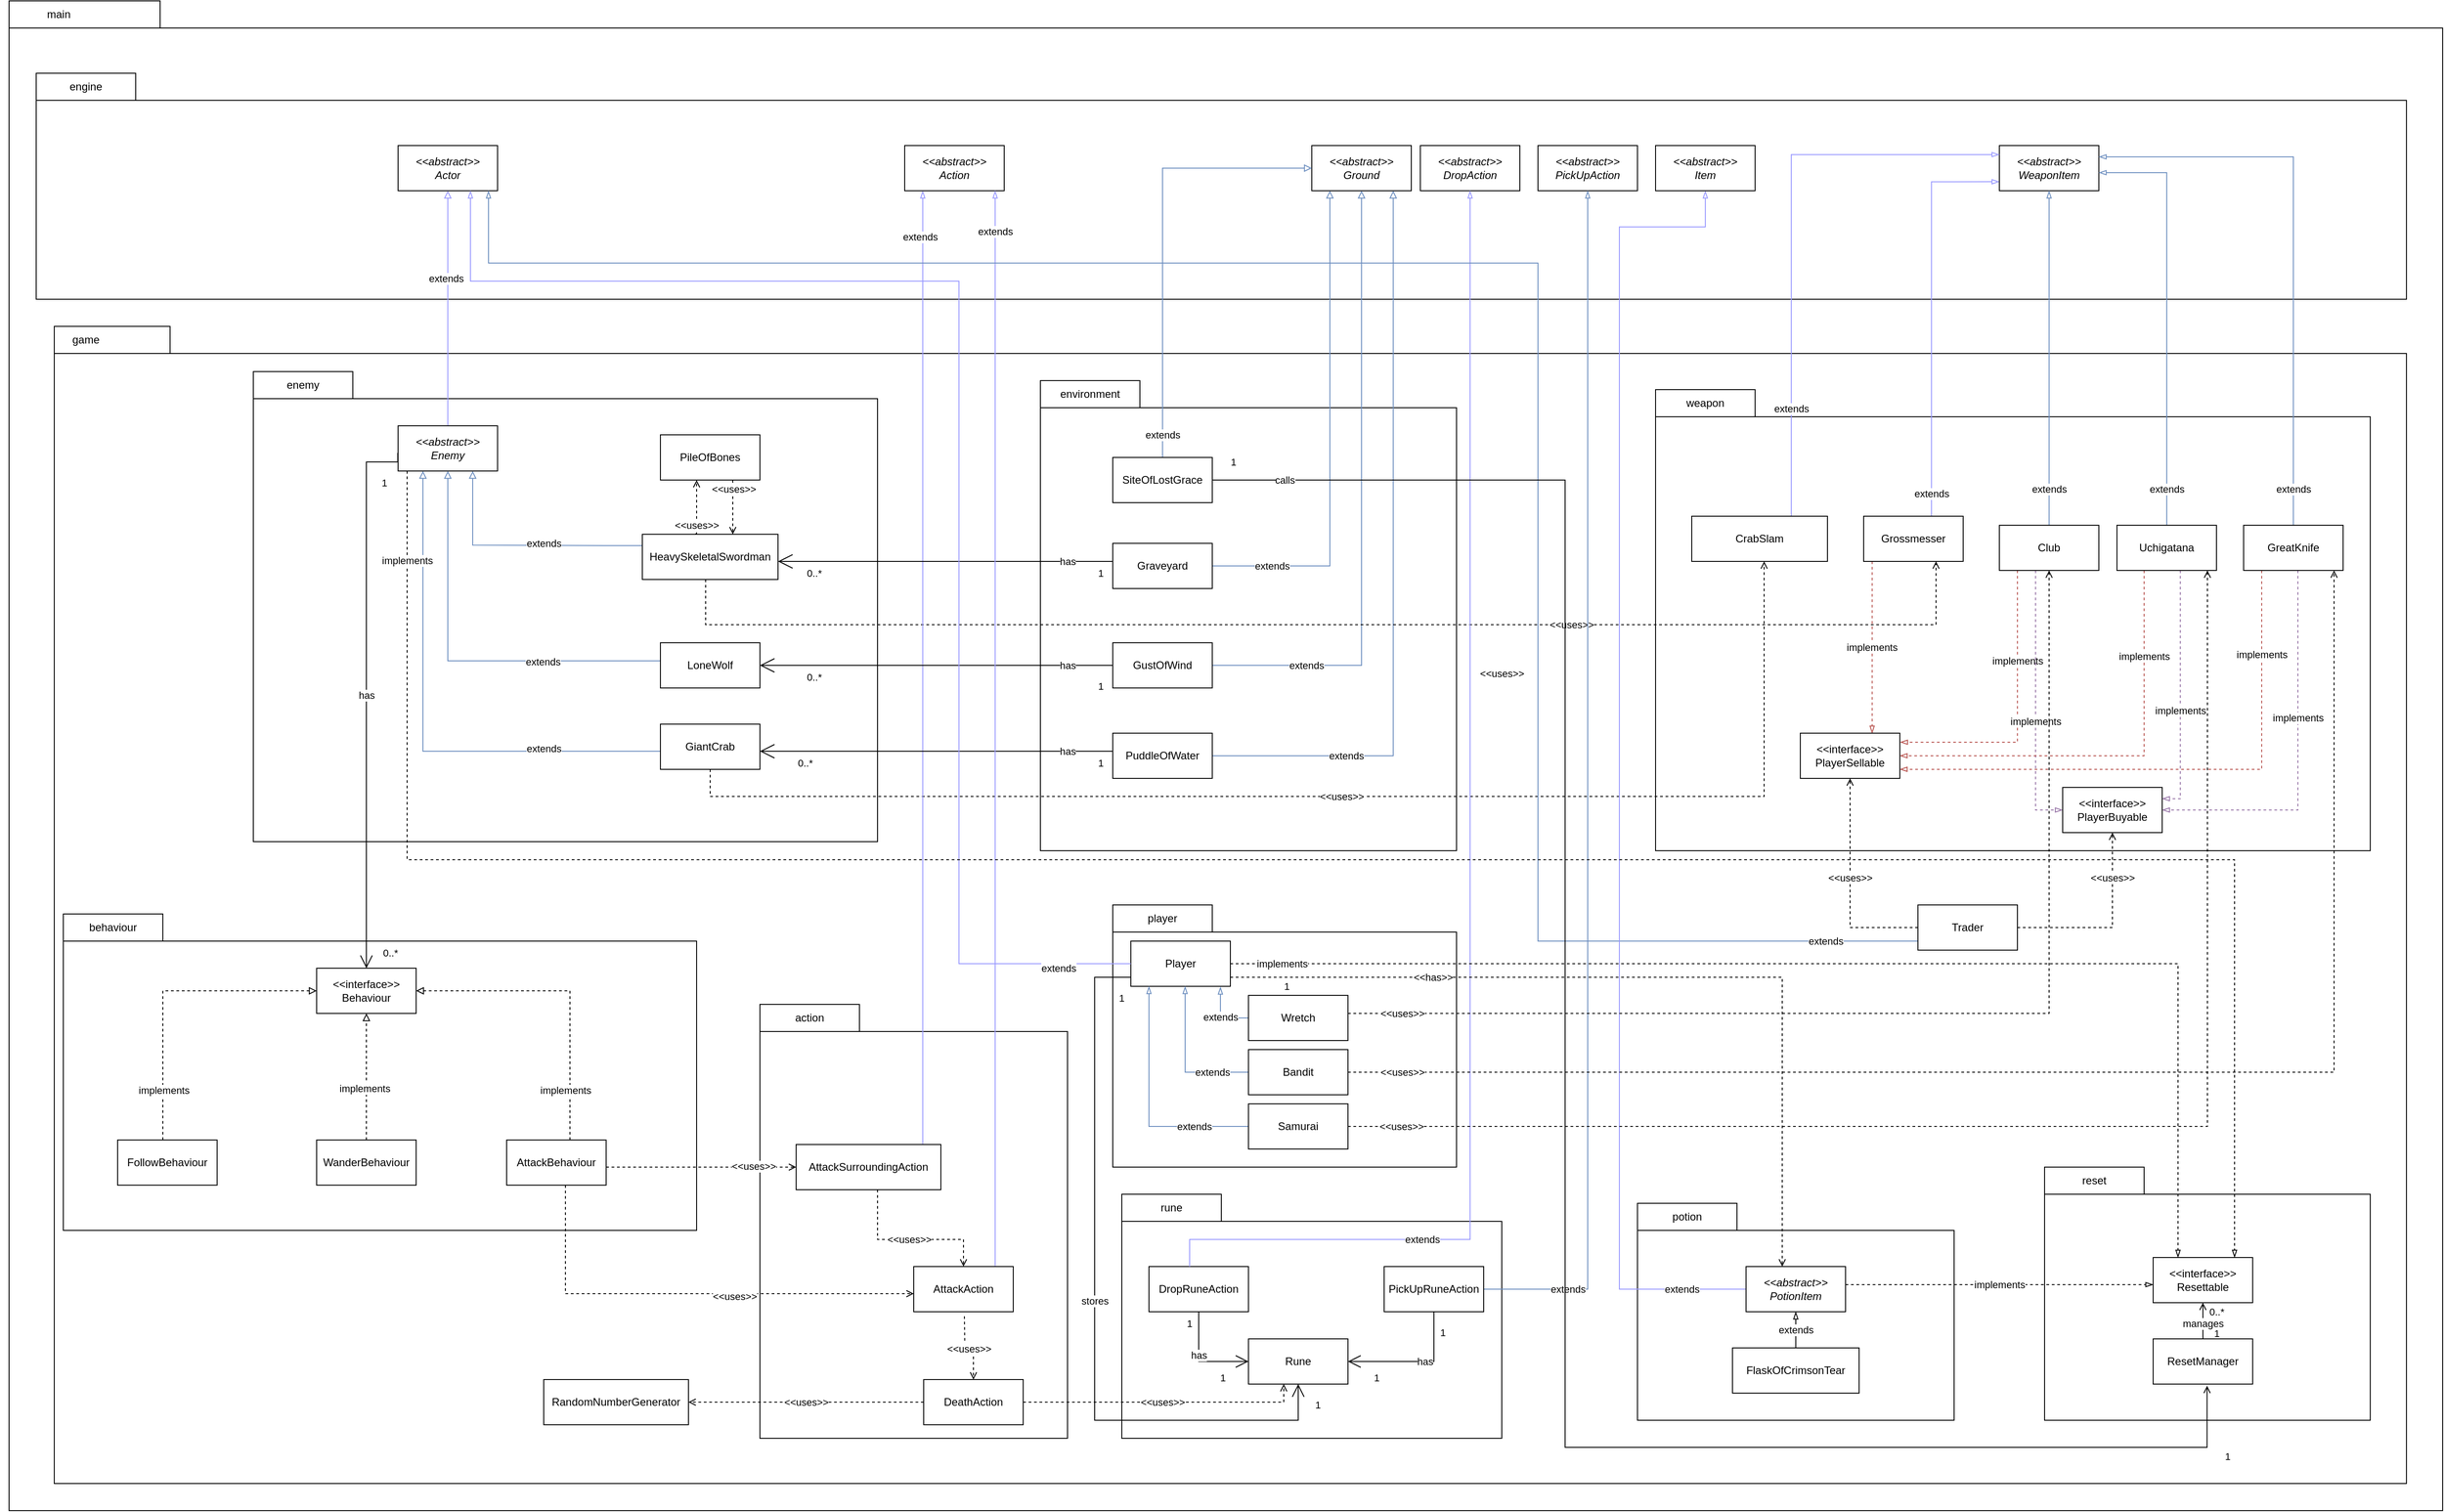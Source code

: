 <mxfile version="21.1.2" type="device">
  <diagram name="Req4 (F)" id="OylWXZwuCOb0oOiE459v">
    <mxGraphModel dx="3968" dy="828" grid="1" gridSize="10" guides="1" tooltips="1" connect="1" arrows="1" fold="1" page="1" pageScale="1" pageWidth="850" pageHeight="1100" math="0" shadow="0">
      <root>
        <mxCell id="ykoWP7H_8N8HBuy1noUv-0" />
        <mxCell id="ykoWP7H_8N8HBuy1noUv-1" value="Big Package" style="" parent="ykoWP7H_8N8HBuy1noUv-0" />
        <mxCell id="ykoWP7H_8N8HBuy1noUv-2" value="q" style="shape=folder;fontStyle=1;spacingTop=10;tabWidth=110;tabHeight=30;tabPosition=left;html=1;whiteSpace=wrap;" parent="ykoWP7H_8N8HBuy1noUv-1" vertex="1">
          <mxGeometry x="-2350" y="20" width="2690" height="1670" as="geometry" />
        </mxCell>
        <mxCell id="ykoWP7H_8N8HBuy1noUv-3" value="main" style="text;html=1;strokeColor=none;fillColor=none;align=center;verticalAlign=middle;whiteSpace=wrap;rounded=0;" parent="ykoWP7H_8N8HBuy1noUv-1" vertex="1">
          <mxGeometry x="-2360" y="20" width="130" height="30" as="geometry" />
        </mxCell>
        <mxCell id="ykoWP7H_8N8HBuy1noUv-4" value="" style="shape=folder;fontStyle=1;spacingTop=10;tabWidth=110;tabHeight=30;tabPosition=left;html=1;whiteSpace=wrap;" parent="ykoWP7H_8N8HBuy1noUv-1" vertex="1">
          <mxGeometry x="-2320" y="100" width="2620" height="250" as="geometry" />
        </mxCell>
        <mxCell id="ykoWP7H_8N8HBuy1noUv-5" value="engine" style="text;html=1;strokeColor=none;fillColor=none;align=center;verticalAlign=middle;whiteSpace=wrap;rounded=0;" parent="ykoWP7H_8N8HBuy1noUv-1" vertex="1">
          <mxGeometry x="-2320" y="100" width="110" height="30" as="geometry" />
        </mxCell>
        <mxCell id="ykoWP7H_8N8HBuy1noUv-6" value="" style="shape=folder;fontStyle=1;spacingTop=10;tabWidth=110;tabHeight=30;tabPosition=left;html=1;whiteSpace=wrap;" parent="ykoWP7H_8N8HBuy1noUv-1" vertex="1">
          <mxGeometry x="-2300" y="380" width="2600" height="1280" as="geometry" />
        </mxCell>
        <mxCell id="ykoWP7H_8N8HBuy1noUv-7" value="game" style="text;html=1;strokeColor=none;fillColor=none;align=center;verticalAlign=middle;whiteSpace=wrap;rounded=0;" parent="ykoWP7H_8N8HBuy1noUv-1" vertex="1">
          <mxGeometry x="-2320" y="380" width="110" height="30" as="geometry" />
        </mxCell>
        <mxCell id="zGcxo609RlZI83Uq-2vH-0" value="" style="shape=folder;fontStyle=1;spacingTop=10;tabWidth=110;tabHeight=30;tabPosition=left;html=1;whiteSpace=wrap;" parent="ykoWP7H_8N8HBuy1noUv-1" vertex="1">
          <mxGeometry x="-1130" y="1020" width="380" height="290" as="geometry" />
        </mxCell>
        <object label="main" id="ykoWP7H_8N8HBuy1noUv-8">
          <mxCell style="" parent="ykoWP7H_8N8HBuy1noUv-0" />
        </object>
        <mxCell id="ykoWP7H_8N8HBuy1noUv-9" value="" style="shape=folder;fontStyle=1;spacingTop=10;tabWidth=110;tabHeight=30;tabPosition=left;html=1;whiteSpace=wrap;" parent="ykoWP7H_8N8HBuy1noUv-8" vertex="1">
          <mxGeometry x="-2080" y="430" width="690" height="520" as="geometry" />
        </mxCell>
        <mxCell id="ykoWP7H_8N8HBuy1noUv-10" value="" style="shape=folder;fontStyle=1;spacingTop=10;tabWidth=110;tabHeight=30;tabPosition=left;html=1;whiteSpace=wrap;" parent="ykoWP7H_8N8HBuy1noUv-8" vertex="1">
          <mxGeometry x="-1210" y="440" width="460" height="520" as="geometry" />
        </mxCell>
        <mxCell id="ykoWP7H_8N8HBuy1noUv-11" value="" style="shape=folder;fontStyle=1;spacingTop=10;tabWidth=110;tabHeight=30;tabPosition=left;html=1;whiteSpace=wrap;" parent="ykoWP7H_8N8HBuy1noUv-8" vertex="1">
          <mxGeometry x="-530" y="450" width="790" height="510" as="geometry" />
        </mxCell>
        <mxCell id="ykoWP7H_8N8HBuy1noUv-12" value="environment" style="text;html=1;strokeColor=none;fillColor=none;align=center;verticalAlign=middle;whiteSpace=wrap;rounded=0;" parent="ykoWP7H_8N8HBuy1noUv-8" vertex="1">
          <mxGeometry x="-1210" y="440" width="110" height="30" as="geometry" />
        </mxCell>
        <mxCell id="ykoWP7H_8N8HBuy1noUv-13" value="weapon" style="text;html=1;strokeColor=none;fillColor=none;align=center;verticalAlign=middle;whiteSpace=wrap;rounded=0;" parent="ykoWP7H_8N8HBuy1noUv-8" vertex="1">
          <mxGeometry x="-530" y="450" width="110" height="30" as="geometry" />
        </mxCell>
        <mxCell id="ykoWP7H_8N8HBuy1noUv-14" value="" style="shape=folder;fontStyle=1;spacingTop=10;tabWidth=110;tabHeight=30;tabPosition=left;html=1;whiteSpace=wrap;" parent="ykoWP7H_8N8HBuy1noUv-8" vertex="1">
          <mxGeometry x="-1520" y="1130" width="340" height="480" as="geometry" />
        </mxCell>
        <mxCell id="ykoWP7H_8N8HBuy1noUv-15" style="edgeStyle=orthogonalEdgeStyle;rounded=0;orthogonalLoop=1;jettySize=auto;html=1;endArrow=blockThin;endFill=0;strokeColor=#9999FF;entryX=0;entryY=0.801;entryDx=0;entryDy=0;entryPerimeter=0;" parent="ykoWP7H_8N8HBuy1noUv-8" source="ykoWP7H_8N8HBuy1noUv-18" target="ykoWP7H_8N8HBuy1noUv-53" edge="1">
          <mxGeometry relative="1" as="geometry">
            <Array as="points">
              <mxPoint x="-225" y="220" />
            </Array>
          </mxGeometry>
        </mxCell>
        <mxCell id="ykoWP7H_8N8HBuy1noUv-16" value="extends" style="edgeLabel;html=1;align=center;verticalAlign=middle;resizable=0;points=[];" parent="ykoWP7H_8N8HBuy1noUv-15" connectable="0" vertex="1">
          <mxGeometry x="-0.056" relative="1" as="geometry">
            <mxPoint y="185" as="offset" />
          </mxGeometry>
        </mxCell>
        <mxCell id="ykoWP7H_8N8HBuy1noUv-17" value="implements" style="edgeStyle=orthogonalEdgeStyle;rounded=0;orthogonalLoop=1;jettySize=auto;html=1;fillColor=#f8cecc;strokeColor=#b85450;dashed=1;endArrow=blockThin;endFill=0;entryX=0.722;entryY=0.005;entryDx=0;entryDy=0;entryPerimeter=0;" parent="ykoWP7H_8N8HBuy1noUv-8" source="ykoWP7H_8N8HBuy1noUv-18" target="ykoWP7H_8N8HBuy1noUv-135" edge="1">
          <mxGeometry relative="1" as="geometry">
            <mxPoint x="-290" y="820" as="targetPoint" />
            <Array as="points">
              <mxPoint x="-290" y="830" />
            </Array>
          </mxGeometry>
        </mxCell>
        <mxCell id="ykoWP7H_8N8HBuy1noUv-18" value="Grossmesser" style="html=1;whiteSpace=wrap;" parent="ykoWP7H_8N8HBuy1noUv-8" vertex="1">
          <mxGeometry x="-300" y="590" width="110" height="50" as="geometry" />
        </mxCell>
        <mxCell id="ykoWP7H_8N8HBuy1noUv-19" value="extends" style="edgeStyle=orthogonalEdgeStyle;rounded=0;orthogonalLoop=1;jettySize=auto;html=1;endArrow=block;endFill=0;fillColor=#dae8fc;strokeColor=#6c8ebf;" parent="ykoWP7H_8N8HBuy1noUv-8" source="ykoWP7H_8N8HBuy1noUv-20" target="ykoWP7H_8N8HBuy1noUv-51" edge="1">
          <mxGeometry x="-0.759" relative="1" as="geometry">
            <Array as="points">
              <mxPoint x="-890" y="645" />
            </Array>
            <mxPoint as="offset" />
          </mxGeometry>
        </mxCell>
        <mxCell id="ykoWP7H_8N8HBuy1noUv-20" value="Graveyard" style="html=1;whiteSpace=wrap;" parent="ykoWP7H_8N8HBuy1noUv-8" vertex="1">
          <mxGeometry x="-1130" y="620" width="110" height="50" as="geometry" />
        </mxCell>
        <mxCell id="ykoWP7H_8N8HBuy1noUv-21" value="extends" style="edgeStyle=orthogonalEdgeStyle;rounded=0;orthogonalLoop=1;jettySize=auto;html=1;entryX=0.5;entryY=1;entryDx=0;entryDy=0;endArrow=block;endFill=0;fillColor=#dae8fc;strokeColor=#6c8ebf;" parent="ykoWP7H_8N8HBuy1noUv-8" source="ykoWP7H_8N8HBuy1noUv-22" target="ykoWP7H_8N8HBuy1noUv-51" edge="1">
          <mxGeometry x="-0.699" relative="1" as="geometry">
            <mxPoint as="offset" />
          </mxGeometry>
        </mxCell>
        <mxCell id="ykoWP7H_8N8HBuy1noUv-22" value="GustOfWind" style="html=1;whiteSpace=wrap;" parent="ykoWP7H_8N8HBuy1noUv-8" vertex="1">
          <mxGeometry x="-1130" y="730" width="110" height="50" as="geometry" />
        </mxCell>
        <mxCell id="ykoWP7H_8N8HBuy1noUv-23" value="extends" style="edgeStyle=orthogonalEdgeStyle;rounded=0;orthogonalLoop=1;jettySize=auto;html=1;endArrow=block;endFill=0;fillColor=#dae8fc;strokeColor=#6c8ebf;" parent="ykoWP7H_8N8HBuy1noUv-8" source="ykoWP7H_8N8HBuy1noUv-24" edge="1">
          <mxGeometry x="-0.643" relative="1" as="geometry">
            <Array as="points">
              <mxPoint x="-820" y="855" />
              <mxPoint x="-820" y="230" />
            </Array>
            <mxPoint x="-820" y="230" as="targetPoint" />
            <mxPoint as="offset" />
          </mxGeometry>
        </mxCell>
        <mxCell id="ykoWP7H_8N8HBuy1noUv-24" value="PuddleOfWater" style="html=1;whiteSpace=wrap;" parent="ykoWP7H_8N8HBuy1noUv-8" vertex="1">
          <mxGeometry x="-1130" y="830" width="110" height="50" as="geometry" />
        </mxCell>
        <mxCell id="ykoWP7H_8N8HBuy1noUv-25" style="edgeStyle=orthogonalEdgeStyle;rounded=0;orthogonalLoop=1;jettySize=auto;html=1;endArrow=block;endFill=0;fillColor=#dae8fc;strokeColor=#6c8ebf;entryX=0.5;entryY=1;entryDx=0;entryDy=0;" parent="ykoWP7H_8N8HBuy1noUv-8" source="ykoWP7H_8N8HBuy1noUv-27" target="ykoWP7H_8N8HBuy1noUv-44" edge="1">
          <mxGeometry relative="1" as="geometry">
            <Array as="points">
              <mxPoint x="-1865" y="750" />
            </Array>
          </mxGeometry>
        </mxCell>
        <mxCell id="ykoWP7H_8N8HBuy1noUv-26" value="extends" style="edgeLabel;html=1;align=center;verticalAlign=middle;resizable=0;points=[];" parent="ykoWP7H_8N8HBuy1noUv-25" connectable="0" vertex="1">
          <mxGeometry x="-0.096" y="1" relative="1" as="geometry">
            <mxPoint x="71" as="offset" />
          </mxGeometry>
        </mxCell>
        <mxCell id="ykoWP7H_8N8HBuy1noUv-27" value="LoneWolf" style="html=1;whiteSpace=wrap;" parent="ykoWP7H_8N8HBuy1noUv-8" vertex="1">
          <mxGeometry x="-1630" y="730" width="110" height="50" as="geometry" />
        </mxCell>
        <mxCell id="ykoWP7H_8N8HBuy1noUv-28" style="edgeStyle=orthogonalEdgeStyle;rounded=0;orthogonalLoop=1;jettySize=auto;html=1;dashed=1;endArrow=open;endFill=0;" parent="ykoWP7H_8N8HBuy1noUv-8" source="ykoWP7H_8N8HBuy1noUv-34" target="ykoWP7H_8N8HBuy1noUv-18" edge="1">
          <mxGeometry relative="1" as="geometry">
            <Array as="points">
              <mxPoint x="-1580" y="710" />
              <mxPoint x="-220" y="710" />
            </Array>
            <mxPoint x="-1560" y="802.19" as="sourcePoint" />
            <mxPoint x="-90.75" y="759.999" as="targetPoint" />
          </mxGeometry>
        </mxCell>
        <mxCell id="ykoWP7H_8N8HBuy1noUv-29" value="&amp;lt;&amp;lt;uses&amp;gt;&amp;gt;" style="edgeLabel;html=1;align=center;verticalAlign=middle;resizable=0;points=[];" parent="ykoWP7H_8N8HBuy1noUv-28" connectable="0" vertex="1">
          <mxGeometry x="0.851" relative="1" as="geometry">
            <mxPoint x="-363" as="offset" />
          </mxGeometry>
        </mxCell>
        <mxCell id="ykoWP7H_8N8HBuy1noUv-30" style="edgeStyle=orthogonalEdgeStyle;rounded=0;orthogonalLoop=1;jettySize=auto;html=1;entryX=0.75;entryY=1;entryDx=0;entryDy=0;endArrow=block;endFill=0;fillColor=#dae8fc;strokeColor=#6c8ebf;exitX=0;exitY=0.25;exitDx=0;exitDy=0;" parent="ykoWP7H_8N8HBuy1noUv-8" source="ykoWP7H_8N8HBuy1noUv-34" target="ykoWP7H_8N8HBuy1noUv-44" edge="1">
          <mxGeometry relative="1" as="geometry">
            <Array as="points">
              <mxPoint x="-1690" y="622" />
              <mxPoint x="-1837" y="622" />
            </Array>
          </mxGeometry>
        </mxCell>
        <mxCell id="ykoWP7H_8N8HBuy1noUv-31" value="extends" style="edgeLabel;html=1;align=center;verticalAlign=middle;resizable=0;points=[];" parent="ykoWP7H_8N8HBuy1noUv-30" connectable="0" vertex="1">
          <mxGeometry x="0.258" y="-2" relative="1" as="geometry">
            <mxPoint x="60" as="offset" />
          </mxGeometry>
        </mxCell>
        <mxCell id="ykoWP7H_8N8HBuy1noUv-32" value="&amp;lt;&amp;lt;uses&amp;gt;&amp;gt;" style="edgeStyle=orthogonalEdgeStyle;rounded=0;orthogonalLoop=1;jettySize=auto;html=1;dashed=1;endArrow=open;endFill=0;exitX=0.391;exitY=-0.01;exitDx=0;exitDy=0;exitPerimeter=0;" parent="ykoWP7H_8N8HBuy1noUv-8" source="ykoWP7H_8N8HBuy1noUv-34" target="ykoWP7H_8N8HBuy1noUv-58" edge="1">
          <mxGeometry x="-0.644" relative="1" as="geometry">
            <Array as="points">
              <mxPoint x="-1590" y="610" />
            </Array>
            <mxPoint as="offset" />
          </mxGeometry>
        </mxCell>
        <mxCell id="ykoWP7H_8N8HBuy1noUv-33" value="&amp;lt;&amp;lt;has&amp;gt;&amp;gt;" style="edgeLabel;html=1;align=center;verticalAlign=middle;resizable=0;points=[];" parent="ykoWP7H_8N8HBuy1noUv-32" connectable="0" vertex="1">
          <mxGeometry x="-0.132" y="3" relative="1" as="geometry">
            <mxPoint y="-66" as="offset" />
          </mxGeometry>
        </mxCell>
        <mxCell id="ykoWP7H_8N8HBuy1noUv-34" value="HeavySkeletalSwordman" style="html=1;whiteSpace=wrap;" parent="ykoWP7H_8N8HBuy1noUv-8" vertex="1">
          <mxGeometry x="-1650" y="610" width="150" height="50" as="geometry" />
        </mxCell>
        <mxCell id="ykoWP7H_8N8HBuy1noUv-35" style="edgeStyle=orthogonalEdgeStyle;rounded=0;orthogonalLoop=1;jettySize=auto;html=1;entryX=0.25;entryY=1;entryDx=0;entryDy=0;endArrow=block;endFill=0;fillColor=#dae8fc;strokeColor=#6c8ebf;" parent="ykoWP7H_8N8HBuy1noUv-8" source="ykoWP7H_8N8HBuy1noUv-39" target="ykoWP7H_8N8HBuy1noUv-44" edge="1">
          <mxGeometry relative="1" as="geometry">
            <Array as="points">
              <mxPoint x="-1893" y="850" />
            </Array>
          </mxGeometry>
        </mxCell>
        <mxCell id="ykoWP7H_8N8HBuy1noUv-36" value="extends" style="edgeLabel;html=1;align=center;verticalAlign=middle;resizable=0;points=[];" parent="ykoWP7H_8N8HBuy1noUv-35" connectable="0" vertex="1">
          <mxGeometry x="-0.332" y="-3" relative="1" as="geometry">
            <mxPoint x="62" as="offset" />
          </mxGeometry>
        </mxCell>
        <mxCell id="ykoWP7H_8N8HBuy1noUv-37" value="&amp;lt;&amp;lt;uses&amp;gt;&amp;gt;" style="edgeStyle=orthogonalEdgeStyle;rounded=0;orthogonalLoop=1;jettySize=auto;html=1;dashed=1;endArrow=open;endFill=0;" parent="ykoWP7H_8N8HBuy1noUv-8" source="ykoWP7H_8N8HBuy1noUv-39" target="ykoWP7H_8N8HBuy1noUv-61" edge="1">
          <mxGeometry relative="1" as="geometry">
            <Array as="points">
              <mxPoint x="-1575" y="900" />
              <mxPoint x="-410" y="900" />
            </Array>
          </mxGeometry>
        </mxCell>
        <mxCell id="ykoWP7H_8N8HBuy1noUv-38" value="&amp;lt;&amp;lt;uses&amp;gt;&amp;gt;" style="edgeLabel;html=1;align=center;verticalAlign=middle;resizable=0;points=[];" parent="ykoWP7H_8N8HBuy1noUv-37" connectable="0" vertex="1">
          <mxGeometry x="0.836" y="4" relative="1" as="geometry">
            <mxPoint x="-286" y="4" as="offset" />
          </mxGeometry>
        </mxCell>
        <mxCell id="ykoWP7H_8N8HBuy1noUv-39" value="GiantCrab" style="html=1;whiteSpace=wrap;" parent="ykoWP7H_8N8HBuy1noUv-8" vertex="1">
          <mxGeometry x="-1630" y="820" width="110" height="50" as="geometry" />
        </mxCell>
        <mxCell id="ykoWP7H_8N8HBuy1noUv-40" style="edgeStyle=orthogonalEdgeStyle;rounded=0;orthogonalLoop=1;jettySize=auto;html=1;entryX=0.5;entryY=1;entryDx=0;entryDy=0;endArrow=block;endFill=0;strokeColor=#9999FF;" parent="ykoWP7H_8N8HBuy1noUv-8" source="ykoWP7H_8N8HBuy1noUv-44" target="ykoWP7H_8N8HBuy1noUv-52" edge="1">
          <mxGeometry relative="1" as="geometry" />
        </mxCell>
        <mxCell id="ykoWP7H_8N8HBuy1noUv-41" value="extends" style="edgeLabel;html=1;align=center;verticalAlign=middle;resizable=0;points=[];" parent="ykoWP7H_8N8HBuy1noUv-40" connectable="0" vertex="1">
          <mxGeometry x="0.258" y="2" relative="1" as="geometry">
            <mxPoint as="offset" />
          </mxGeometry>
        </mxCell>
        <mxCell id="ykoWP7H_8N8HBuy1noUv-44" value="&lt;i&gt;&amp;lt;&amp;lt;abstract&amp;gt;&amp;gt;&lt;br&gt;Enemy&lt;/i&gt;" style="html=1;whiteSpace=wrap;" parent="ykoWP7H_8N8HBuy1noUv-8" vertex="1">
          <mxGeometry x="-1920" y="490" width="110" height="50" as="geometry" />
        </mxCell>
        <mxCell id="ykoWP7H_8N8HBuy1noUv-45" style="edgeStyle=orthogonalEdgeStyle;rounded=0;orthogonalLoop=1;jettySize=auto;html=1;strokeColor=none;dashed=1;" parent="ykoWP7H_8N8HBuy1noUv-8" source="ykoWP7H_8N8HBuy1noUv-78" target="ykoWP7H_8N8HBuy1noUv-72" edge="1">
          <mxGeometry relative="1" as="geometry" />
        </mxCell>
        <mxCell id="ykoWP7H_8N8HBuy1noUv-46" style="edgeStyle=orthogonalEdgeStyle;rounded=0;orthogonalLoop=1;jettySize=auto;html=1;strokeColor=#9999FF;endArrow=blockThin;endFill=0;" parent="ykoWP7H_8N8HBuy1noUv-8" source="ykoWP7H_8N8HBuy1noUv-49" target="ykoWP7H_8N8HBuy1noUv-50" edge="1">
          <mxGeometry relative="1" as="geometry">
            <Array as="points">
              <mxPoint x="-1340" y="850" />
              <mxPoint x="-1340" y="850" />
            </Array>
          </mxGeometry>
        </mxCell>
        <mxCell id="ykoWP7H_8N8HBuy1noUv-47" value="extends" style="edgeLabel;html=1;align=center;verticalAlign=middle;resizable=0;points=[];" parent="ykoWP7H_8N8HBuy1noUv-46" connectable="0" vertex="1">
          <mxGeometry x="0.903" y="3" relative="1" as="geometry">
            <mxPoint as="offset" />
          </mxGeometry>
        </mxCell>
        <mxCell id="ykoWP7H_8N8HBuy1noUv-48" value="&amp;lt;&amp;lt;uses&amp;gt;&amp;gt;" style="edgeStyle=orthogonalEdgeStyle;rounded=0;orthogonalLoop=1;jettySize=auto;html=1;entryX=0.5;entryY=0;entryDx=0;entryDy=0;dashed=1;endArrow=open;endFill=0;" parent="ykoWP7H_8N8HBuy1noUv-8" source="ykoWP7H_8N8HBuy1noUv-49" target="ykoWP7H_8N8HBuy1noUv-89" edge="1">
          <mxGeometry relative="1" as="geometry">
            <Array as="points">
              <mxPoint x="-1390" y="1390" />
              <mxPoint x="-1295" y="1390" />
            </Array>
          </mxGeometry>
        </mxCell>
        <mxCell id="ykoWP7H_8N8HBuy1noUv-49" value="AttackSurroundingAction" style="html=1;whiteSpace=wrap;" parent="ykoWP7H_8N8HBuy1noUv-8" vertex="1">
          <mxGeometry x="-1480" y="1285" width="160" height="50" as="geometry" />
        </mxCell>
        <mxCell id="ykoWP7H_8N8HBuy1noUv-50" value="&lt;i&gt;&amp;lt;&amp;lt;abstract&amp;gt;&amp;gt;&lt;br&gt;Action&lt;/i&gt;" style="html=1;whiteSpace=wrap;" parent="ykoWP7H_8N8HBuy1noUv-8" vertex="1">
          <mxGeometry x="-1360" y="180" width="110" height="50" as="geometry" />
        </mxCell>
        <mxCell id="ykoWP7H_8N8HBuy1noUv-51" value="&lt;i&gt;&amp;lt;&amp;lt;abstract&amp;gt;&amp;gt;&lt;br&gt;Ground&lt;/i&gt;" style="html=1;whiteSpace=wrap;" parent="ykoWP7H_8N8HBuy1noUv-8" vertex="1">
          <mxGeometry x="-910" y="180" width="110" height="50" as="geometry" />
        </mxCell>
        <mxCell id="ykoWP7H_8N8HBuy1noUv-52" value="&lt;i&gt;&amp;lt;&amp;lt;abstract&amp;gt;&amp;gt;&lt;br&gt;Actor&lt;/i&gt;" style="html=1;whiteSpace=wrap;" parent="ykoWP7H_8N8HBuy1noUv-8" vertex="1">
          <mxGeometry x="-1920" y="180" width="110" height="50" as="geometry" />
        </mxCell>
        <mxCell id="ykoWP7H_8N8HBuy1noUv-53" value="&lt;i&gt;&amp;lt;&amp;lt;abstract&amp;gt;&amp;gt;&lt;br&gt;WeaponItem&lt;/i&gt;" style="html=1;whiteSpace=wrap;" parent="ykoWP7H_8N8HBuy1noUv-8" vertex="1">
          <mxGeometry x="-150" y="180" width="110" height="50" as="geometry" />
        </mxCell>
        <mxCell id="ykoWP7H_8N8HBuy1noUv-54" value="action" style="text;html=1;strokeColor=none;fillColor=none;align=center;verticalAlign=middle;whiteSpace=wrap;rounded=0;" parent="ykoWP7H_8N8HBuy1noUv-8" vertex="1">
          <mxGeometry x="-1520" y="1130" width="110" height="30" as="geometry" />
        </mxCell>
        <mxCell id="ykoWP7H_8N8HBuy1noUv-55" value="enemy" style="text;html=1;strokeColor=none;fillColor=none;align=center;verticalAlign=middle;whiteSpace=wrap;rounded=0;" parent="ykoWP7H_8N8HBuy1noUv-8" vertex="1">
          <mxGeometry x="-2080" y="430" width="110" height="30" as="geometry" />
        </mxCell>
        <mxCell id="ykoWP7H_8N8HBuy1noUv-56" style="edgeStyle=orthogonalEdgeStyle;rounded=0;orthogonalLoop=1;jettySize=auto;html=1;dashed=1;endArrow=open;endFill=0;" parent="ykoWP7H_8N8HBuy1noUv-8" source="ykoWP7H_8N8HBuy1noUv-58" edge="1">
          <mxGeometry relative="1" as="geometry">
            <Array as="points">
              <mxPoint x="-1550" y="610" />
              <mxPoint x="-1550" y="610" />
            </Array>
            <mxPoint x="-1550" y="610" as="targetPoint" />
          </mxGeometry>
        </mxCell>
        <mxCell id="ykoWP7H_8N8HBuy1noUv-57" value="&amp;lt;&amp;lt;uses&amp;gt;&amp;gt;" style="edgeLabel;html=1;align=center;verticalAlign=middle;resizable=0;points=[];" parent="ykoWP7H_8N8HBuy1noUv-56" connectable="0" vertex="1">
          <mxGeometry x="-0.278" y="1" relative="1" as="geometry">
            <mxPoint y="-12" as="offset" />
          </mxGeometry>
        </mxCell>
        <mxCell id="ykoWP7H_8N8HBuy1noUv-58" value="PileOfBones" style="html=1;whiteSpace=wrap;" parent="ykoWP7H_8N8HBuy1noUv-8" vertex="1">
          <mxGeometry x="-1630" y="500" width="110" height="50" as="geometry" />
        </mxCell>
        <mxCell id="ykoWP7H_8N8HBuy1noUv-59" style="edgeStyle=orthogonalEdgeStyle;rounded=0;orthogonalLoop=1;jettySize=auto;html=1;strokeColor=#9999FF;endArrow=blockThin;endFill=0;" parent="ykoWP7H_8N8HBuy1noUv-8" source="ykoWP7H_8N8HBuy1noUv-61" target="ykoWP7H_8N8HBuy1noUv-53" edge="1">
          <mxGeometry relative="1" as="geometry">
            <Array as="points">
              <mxPoint x="-380" y="190" />
            </Array>
            <mxPoint x="-533" y="220" as="targetPoint" />
          </mxGeometry>
        </mxCell>
        <mxCell id="ykoWP7H_8N8HBuy1noUv-60" value="extends" style="edgeLabel;html=1;align=center;verticalAlign=middle;resizable=0;points=[];" parent="ykoWP7H_8N8HBuy1noUv-59" connectable="0" vertex="1">
          <mxGeometry x="0.135" y="2" relative="1" as="geometry">
            <mxPoint x="2" y="238" as="offset" />
          </mxGeometry>
        </mxCell>
        <mxCell id="ykoWP7H_8N8HBuy1noUv-61" value="CrabSlam" style="html=1;whiteSpace=wrap;" parent="ykoWP7H_8N8HBuy1noUv-8" vertex="1">
          <mxGeometry x="-490" y="590" width="150" height="50" as="geometry" />
        </mxCell>
        <mxCell id="ykoWP7H_8N8HBuy1noUv-62" value="has" style="endArrow=none;html=1;endSize=12;startArrow=open;startSize=14;startFill=0;edgeStyle=orthogonalEdgeStyle;rounded=0;endFill=0;" parent="ykoWP7H_8N8HBuy1noUv-8" source="ykoWP7H_8N8HBuy1noUv-27" target="ykoWP7H_8N8HBuy1noUv-22" edge="1">
          <mxGeometry x="0.744" relative="1" as="geometry">
            <mxPoint x="-1220" y="800" as="sourcePoint" />
            <mxPoint x="-1060" y="800" as="targetPoint" />
            <Array as="points">
              <mxPoint x="-1300" y="755" />
              <mxPoint x="-1300" y="755" />
            </Array>
            <mxPoint as="offset" />
          </mxGeometry>
        </mxCell>
        <mxCell id="ykoWP7H_8N8HBuy1noUv-63" value="0..*" style="edgeLabel;resizable=0;html=1;align=left;verticalAlign=top;" parent="ykoWP7H_8N8HBuy1noUv-62" connectable="0" vertex="1">
          <mxGeometry x="-1" relative="1" as="geometry">
            <mxPoint x="50" as="offset" />
          </mxGeometry>
        </mxCell>
        <mxCell id="ykoWP7H_8N8HBuy1noUv-64" value="1" style="edgeLabel;resizable=0;html=1;align=right;verticalAlign=top;" parent="ykoWP7H_8N8HBuy1noUv-62" connectable="0" vertex="1">
          <mxGeometry x="1" relative="1" as="geometry">
            <mxPoint x="-10" y="10" as="offset" />
          </mxGeometry>
        </mxCell>
        <mxCell id="ykoWP7H_8N8HBuy1noUv-65" value="has" style="endArrow=none;html=1;endSize=12;startArrow=open;startSize=14;startFill=0;edgeStyle=orthogonalEdgeStyle;rounded=0;endFill=0;" parent="ykoWP7H_8N8HBuy1noUv-8" source="ykoWP7H_8N8HBuy1noUv-34" target="ykoWP7H_8N8HBuy1noUv-20" edge="1">
          <mxGeometry x="0.73" relative="1" as="geometry">
            <mxPoint x="-1450" y="750" as="sourcePoint" />
            <mxPoint x="-1160" y="725" as="targetPoint" />
            <Array as="points">
              <mxPoint x="-1320" y="640" />
              <mxPoint x="-1320" y="640" />
            </Array>
            <mxPoint as="offset" />
          </mxGeometry>
        </mxCell>
        <mxCell id="ykoWP7H_8N8HBuy1noUv-66" value="0..*" style="edgeLabel;resizable=0;html=1;align=left;verticalAlign=top;" parent="ykoWP7H_8N8HBuy1noUv-65" connectable="0" vertex="1">
          <mxGeometry x="-1" relative="1" as="geometry">
            <mxPoint x="30" as="offset" />
          </mxGeometry>
        </mxCell>
        <mxCell id="ykoWP7H_8N8HBuy1noUv-67" value="1" style="edgeLabel;resizable=0;html=1;align=right;verticalAlign=top;" parent="ykoWP7H_8N8HBuy1noUv-65" connectable="0" vertex="1">
          <mxGeometry x="1" relative="1" as="geometry">
            <mxPoint x="-10" as="offset" />
          </mxGeometry>
        </mxCell>
        <mxCell id="ykoWP7H_8N8HBuy1noUv-68" value="has" style="endArrow=none;html=1;endSize=12;startArrow=open;startSize=14;startFill=0;edgeStyle=orthogonalEdgeStyle;rounded=0;endFill=0;" parent="ykoWP7H_8N8HBuy1noUv-8" source="ykoWP7H_8N8HBuy1noUv-39" target="ykoWP7H_8N8HBuy1noUv-24" edge="1">
          <mxGeometry x="0.744" relative="1" as="geometry">
            <mxPoint x="-1500" y="1035" as="sourcePoint" />
            <mxPoint x="-1130" y="1020" as="targetPoint" />
            <Array as="points">
              <mxPoint x="-1220" y="850" />
              <mxPoint x="-1220" y="850" />
            </Array>
            <mxPoint as="offset" />
          </mxGeometry>
        </mxCell>
        <mxCell id="ykoWP7H_8N8HBuy1noUv-69" value="0..*" style="edgeLabel;resizable=0;html=1;align=left;verticalAlign=top;" parent="ykoWP7H_8N8HBuy1noUv-68" connectable="0" vertex="1">
          <mxGeometry x="-1" relative="1" as="geometry">
            <mxPoint x="40" as="offset" />
          </mxGeometry>
        </mxCell>
        <mxCell id="ykoWP7H_8N8HBuy1noUv-70" value="1" style="edgeLabel;resizable=0;html=1;align=right;verticalAlign=top;" parent="ykoWP7H_8N8HBuy1noUv-68" connectable="0" vertex="1">
          <mxGeometry x="1" relative="1" as="geometry">
            <mxPoint x="-10" as="offset" />
          </mxGeometry>
        </mxCell>
        <mxCell id="ykoWP7H_8N8HBuy1noUv-71" value="" style="shape=folder;fontStyle=1;spacingTop=10;tabWidth=110;tabHeight=30;tabPosition=left;html=1;whiteSpace=wrap;" parent="ykoWP7H_8N8HBuy1noUv-8" vertex="1">
          <mxGeometry x="-2290" y="1030" width="700" height="350" as="geometry" />
        </mxCell>
        <mxCell id="ykoWP7H_8N8HBuy1noUv-72" value="&amp;lt;&amp;lt;interface&amp;gt;&amp;gt;&lt;br&gt;Behaviour" style="html=1;whiteSpace=wrap;" parent="ykoWP7H_8N8HBuy1noUv-8" vertex="1">
          <mxGeometry x="-2010" y="1090" width="110" height="50" as="geometry" />
        </mxCell>
        <mxCell id="ykoWP7H_8N8HBuy1noUv-73" style="edgeStyle=orthogonalEdgeStyle;rounded=0;orthogonalLoop=1;jettySize=auto;html=1;dashed=1;endArrow=block;endFill=0;" parent="ykoWP7H_8N8HBuy1noUv-8" source="ykoWP7H_8N8HBuy1noUv-75" target="ykoWP7H_8N8HBuy1noUv-72" edge="1">
          <mxGeometry relative="1" as="geometry" />
        </mxCell>
        <mxCell id="ykoWP7H_8N8HBuy1noUv-74" value="implements" style="edgeLabel;html=1;align=center;verticalAlign=middle;resizable=0;points=[];" parent="ykoWP7H_8N8HBuy1noUv-73" connectable="0" vertex="1">
          <mxGeometry x="-0.186" y="2" relative="1" as="geometry">
            <mxPoint as="offset" />
          </mxGeometry>
        </mxCell>
        <mxCell id="ykoWP7H_8N8HBuy1noUv-75" value="WanderBehaviour" style="html=1;whiteSpace=wrap;" parent="ykoWP7H_8N8HBuy1noUv-8" vertex="1">
          <mxGeometry x="-2010" y="1280" width="110" height="50" as="geometry" />
        </mxCell>
        <mxCell id="ykoWP7H_8N8HBuy1noUv-76" style="edgeStyle=orthogonalEdgeStyle;rounded=0;orthogonalLoop=1;jettySize=auto;html=1;entryX=0;entryY=0.5;entryDx=0;entryDy=0;dashed=1;endArrow=block;endFill=0;" parent="ykoWP7H_8N8HBuy1noUv-8" source="ykoWP7H_8N8HBuy1noUv-78" target="ykoWP7H_8N8HBuy1noUv-72" edge="1">
          <mxGeometry relative="1" as="geometry">
            <Array as="points">
              <mxPoint x="-2180" y="1115" />
            </Array>
          </mxGeometry>
        </mxCell>
        <mxCell id="ykoWP7H_8N8HBuy1noUv-77" value="implements" style="edgeLabel;html=1;align=center;verticalAlign=middle;resizable=0;points=[];" parent="ykoWP7H_8N8HBuy1noUv-76" connectable="0" vertex="1">
          <mxGeometry x="-0.654" y="-1" relative="1" as="geometry">
            <mxPoint y="3" as="offset" />
          </mxGeometry>
        </mxCell>
        <mxCell id="ykoWP7H_8N8HBuy1noUv-78" value="FollowBehaviour" style="html=1;whiteSpace=wrap;" parent="ykoWP7H_8N8HBuy1noUv-8" vertex="1">
          <mxGeometry x="-2230" y="1280" width="110" height="50" as="geometry" />
        </mxCell>
        <mxCell id="ykoWP7H_8N8HBuy1noUv-79" style="edgeStyle=orthogonalEdgeStyle;rounded=0;orthogonalLoop=1;jettySize=auto;html=1;entryX=1;entryY=0.5;entryDx=0;entryDy=0;dashed=1;endArrow=block;endFill=0;" parent="ykoWP7H_8N8HBuy1noUv-8" source="ykoWP7H_8N8HBuy1noUv-85" target="ykoWP7H_8N8HBuy1noUv-72" edge="1">
          <mxGeometry relative="1" as="geometry">
            <Array as="points">
              <mxPoint x="-1730" y="1115" />
            </Array>
          </mxGeometry>
        </mxCell>
        <mxCell id="ykoWP7H_8N8HBuy1noUv-80" value="implements" style="edgeLabel;html=1;align=center;verticalAlign=middle;resizable=0;points=[];" parent="ykoWP7H_8N8HBuy1noUv-79" connectable="0" vertex="1">
          <mxGeometry x="-0.713" y="2" relative="1" as="geometry">
            <mxPoint x="-3" y="-7" as="offset" />
          </mxGeometry>
        </mxCell>
        <mxCell id="ykoWP7H_8N8HBuy1noUv-81" style="edgeStyle=orthogonalEdgeStyle;rounded=0;orthogonalLoop=1;jettySize=auto;html=1;dashed=1;endArrow=open;endFill=0;" parent="ykoWP7H_8N8HBuy1noUv-8" source="ykoWP7H_8N8HBuy1noUv-85" target="ykoWP7H_8N8HBuy1noUv-89" edge="1">
          <mxGeometry relative="1" as="geometry">
            <Array as="points">
              <mxPoint x="-1735" y="1450" />
            </Array>
          </mxGeometry>
        </mxCell>
        <mxCell id="ykoWP7H_8N8HBuy1noUv-82" value="&amp;lt;&amp;lt;uses&amp;gt;&amp;gt;" style="edgeLabel;html=1;align=center;verticalAlign=middle;resizable=0;points=[];" parent="ykoWP7H_8N8HBuy1noUv-81" connectable="0" vertex="1">
          <mxGeometry x="0.213" y="-3" relative="1" as="geometry">
            <mxPoint as="offset" />
          </mxGeometry>
        </mxCell>
        <mxCell id="ykoWP7H_8N8HBuy1noUv-83" style="edgeStyle=orthogonalEdgeStyle;rounded=0;orthogonalLoop=1;jettySize=auto;html=1;dashed=1;endArrow=open;endFill=0;entryX=0;entryY=0.5;entryDx=0;entryDy=0;" parent="ykoWP7H_8N8HBuy1noUv-8" source="ykoWP7H_8N8HBuy1noUv-85" target="ykoWP7H_8N8HBuy1noUv-49" edge="1">
          <mxGeometry relative="1" as="geometry">
            <mxPoint x="-1470" y="1210" as="targetPoint" />
            <Array as="points">
              <mxPoint x="-1480" y="1310" />
            </Array>
          </mxGeometry>
        </mxCell>
        <mxCell id="ykoWP7H_8N8HBuy1noUv-84" value="&amp;lt;&amp;lt;uses&amp;gt;&amp;gt;" style="edgeLabel;html=1;align=center;verticalAlign=middle;resizable=0;points=[];" parent="ykoWP7H_8N8HBuy1noUv-83" connectable="0" vertex="1">
          <mxGeometry x="0.549" y="1" relative="1" as="geometry">
            <mxPoint as="offset" />
          </mxGeometry>
        </mxCell>
        <mxCell id="ykoWP7H_8N8HBuy1noUv-85" value="AttackBehaviour" style="html=1;whiteSpace=wrap;" parent="ykoWP7H_8N8HBuy1noUv-8" vertex="1">
          <mxGeometry x="-1800" y="1280" width="110" height="50" as="geometry" />
        </mxCell>
        <mxCell id="ykoWP7H_8N8HBuy1noUv-86" value="behaviour" style="text;html=1;strokeColor=none;fillColor=none;align=center;verticalAlign=middle;whiteSpace=wrap;rounded=0;" parent="ykoWP7H_8N8HBuy1noUv-8" vertex="1">
          <mxGeometry x="-2290" y="1030" width="110" height="30" as="geometry" />
        </mxCell>
        <mxCell id="ykoWP7H_8N8HBuy1noUv-87" style="edgeStyle=orthogonalEdgeStyle;rounded=0;orthogonalLoop=1;jettySize=auto;html=1;endArrow=blockThin;endFill=0;strokeColor=#9999FF;" parent="ykoWP7H_8N8HBuy1noUv-8" source="ykoWP7H_8N8HBuy1noUv-89" target="ykoWP7H_8N8HBuy1noUv-50" edge="1">
          <mxGeometry relative="1" as="geometry">
            <mxPoint x="-2180" y="300" as="targetPoint" />
            <Array as="points">
              <mxPoint x="-1260" y="760" />
              <mxPoint x="-1260" y="760" />
            </Array>
          </mxGeometry>
        </mxCell>
        <mxCell id="ykoWP7H_8N8HBuy1noUv-88" value="extends" style="edgeLabel;html=1;align=center;verticalAlign=middle;resizable=0;points=[];" parent="ykoWP7H_8N8HBuy1noUv-87" connectable="0" vertex="1">
          <mxGeometry x="0.924" relative="1" as="geometry">
            <mxPoint as="offset" />
          </mxGeometry>
        </mxCell>
        <mxCell id="ykoWP7H_8N8HBuy1noUv-89" value="AttackAction" style="html=1;whiteSpace=wrap;" parent="ykoWP7H_8N8HBuy1noUv-8" vertex="1">
          <mxGeometry x="-1350" y="1420" width="110" height="50" as="geometry" />
        </mxCell>
        <mxCell id="ykoWP7H_8N8HBuy1noUv-90" value="has" style="endArrow=open;html=1;endSize=12;startArrow=none;startSize=14;startFill=0;edgeStyle=orthogonalEdgeStyle;rounded=0;exitX=-0.003;exitY=0.6;exitDx=0;exitDy=0;exitPerimeter=0;" parent="ykoWP7H_8N8HBuy1noUv-8" source="ykoWP7H_8N8HBuy1noUv-44" target="ykoWP7H_8N8HBuy1noUv-72" edge="1">
          <mxGeometry relative="1" as="geometry">
            <mxPoint x="-1915" y="515" as="sourcePoint" />
            <mxPoint x="-2050" y="1290" as="targetPoint" />
            <Array as="points">
              <mxPoint x="-1920" y="530" />
              <mxPoint x="-1955" y="530" />
            </Array>
          </mxGeometry>
        </mxCell>
        <mxCell id="ykoWP7H_8N8HBuy1noUv-91" value="1" style="edgeLabel;resizable=0;html=1;align=left;verticalAlign=top;" parent="ykoWP7H_8N8HBuy1noUv-90" connectable="0" vertex="1">
          <mxGeometry x="-1" relative="1" as="geometry">
            <mxPoint x="-20" y="20" as="offset" />
          </mxGeometry>
        </mxCell>
        <mxCell id="ykoWP7H_8N8HBuy1noUv-92" value="0..*" style="edgeLabel;resizable=0;html=1;align=right;verticalAlign=top;" parent="ykoWP7H_8N8HBuy1noUv-90" connectable="0" vertex="1">
          <mxGeometry x="1" relative="1" as="geometry">
            <mxPoint x="35" y="-30" as="offset" />
          </mxGeometry>
        </mxCell>
        <mxCell id="ykoWP7H_8N8HBuy1noUv-93" style="edgeStyle=orthogonalEdgeStyle;rounded=0;orthogonalLoop=1;jettySize=auto;html=1;exitX=0.5;exitY=1;exitDx=0;exitDy=0;" parent="ykoWP7H_8N8HBuy1noUv-8" source="ykoWP7H_8N8HBuy1noUv-50" target="ykoWP7H_8N8HBuy1noUv-50" edge="1">
          <mxGeometry relative="1" as="geometry" />
        </mxCell>
        <mxCell id="ykoWP7H_8N8HBuy1noUv-94" value="&lt;i&gt;&amp;lt;&amp;lt;abstract&amp;gt;&amp;gt;&lt;br&gt;PickUpAction&lt;/i&gt;" style="html=1;whiteSpace=wrap;" parent="ykoWP7H_8N8HBuy1noUv-8" vertex="1">
          <mxGeometry x="-660" y="180" width="110" height="50" as="geometry" />
        </mxCell>
        <mxCell id="ykoWP7H_8N8HBuy1noUv-95" value="&lt;i&gt;&amp;lt;&amp;lt;abstract&amp;gt;&amp;gt;&lt;br&gt;DropAction&lt;/i&gt;" style="html=1;whiteSpace=wrap;" parent="ykoWP7H_8N8HBuy1noUv-8" vertex="1">
          <mxGeometry x="-790" y="180" width="110" height="50" as="geometry" />
        </mxCell>
        <mxCell id="ykoWP7H_8N8HBuy1noUv-96" value="" style="shape=folder;fontStyle=1;spacingTop=10;tabWidth=110;tabHeight=30;tabPosition=left;html=1;whiteSpace=wrap;" parent="ykoWP7H_8N8HBuy1noUv-8" vertex="1">
          <mxGeometry x="-1120" y="1340" width="420" height="270" as="geometry" />
        </mxCell>
        <mxCell id="ykoWP7H_8N8HBuy1noUv-97" value="rune" style="text;html=1;strokeColor=none;fillColor=none;align=center;verticalAlign=middle;whiteSpace=wrap;rounded=0;" parent="ykoWP7H_8N8HBuy1noUv-8" vertex="1">
          <mxGeometry x="-1120" y="1340" width="110" height="30" as="geometry" />
        </mxCell>
        <mxCell id="ykoWP7H_8N8HBuy1noUv-98" value="Player" style="html=1;whiteSpace=wrap;" parent="ykoWP7H_8N8HBuy1noUv-8" vertex="1">
          <mxGeometry x="-1110" y="1060" width="110" height="50" as="geometry" />
        </mxCell>
        <mxCell id="ykoWP7H_8N8HBuy1noUv-99" value="Rune" style="html=1;whiteSpace=wrap;" parent="ykoWP7H_8N8HBuy1noUv-8" vertex="1">
          <mxGeometry x="-980" y="1500" width="110" height="50" as="geometry" />
        </mxCell>
        <mxCell id="ykoWP7H_8N8HBuy1noUv-100" value="DropRuneAction" style="html=1;whiteSpace=wrap;" parent="ykoWP7H_8N8HBuy1noUv-8" vertex="1">
          <mxGeometry x="-1090" y="1420" width="110" height="50" as="geometry" />
        </mxCell>
        <mxCell id="ykoWP7H_8N8HBuy1noUv-101" value="extends" style="edgeStyle=orthogonalEdgeStyle;rounded=0;orthogonalLoop=1;jettySize=auto;html=1;fillColor=#dae8fc;strokeColor=#6c8ebf;endArrow=blockThin;endFill=0;" parent="ykoWP7H_8N8HBuy1noUv-8" source="ykoWP7H_8N8HBuy1noUv-102" target="ykoWP7H_8N8HBuy1noUv-94" edge="1">
          <mxGeometry x="-0.861" relative="1" as="geometry">
            <mxPoint as="offset" />
          </mxGeometry>
        </mxCell>
        <mxCell id="ykoWP7H_8N8HBuy1noUv-102" value="PickUpRuneAction" style="html=1;whiteSpace=wrap;" parent="ykoWP7H_8N8HBuy1noUv-8" vertex="1">
          <mxGeometry x="-830" y="1420" width="110" height="50" as="geometry" />
        </mxCell>
        <mxCell id="ykoWP7H_8N8HBuy1noUv-103" value="stores" style="endArrow=open;html=1;endSize=12;startArrow=none;startSize=14;startFill=0;edgeStyle=orthogonalEdgeStyle;rounded=0;entryX=0.5;entryY=1;entryDx=0;entryDy=0;" parent="ykoWP7H_8N8HBuy1noUv-8" source="ykoWP7H_8N8HBuy1noUv-98" target="ykoWP7H_8N8HBuy1noUv-99" edge="1">
          <mxGeometry relative="1" as="geometry">
            <mxPoint x="-910.5" y="1070" as="sourcePoint" />
            <mxPoint x="-910" y="1320" as="targetPoint" />
            <Array as="points">
              <mxPoint x="-1150" y="1100" />
              <mxPoint x="-1150" y="1590" />
              <mxPoint x="-925" y="1590" />
            </Array>
          </mxGeometry>
        </mxCell>
        <mxCell id="ykoWP7H_8N8HBuy1noUv-104" value="1" style="edgeLabel;resizable=0;html=1;align=left;verticalAlign=top;" parent="ykoWP7H_8N8HBuy1noUv-103" connectable="0" vertex="1">
          <mxGeometry x="-1" relative="1" as="geometry">
            <mxPoint x="-15" y="10" as="offset" />
          </mxGeometry>
        </mxCell>
        <mxCell id="ykoWP7H_8N8HBuy1noUv-105" value="1" style="edgeLabel;resizable=0;html=1;align=right;verticalAlign=top;" parent="ykoWP7H_8N8HBuy1noUv-103" connectable="0" vertex="1">
          <mxGeometry x="1" relative="1" as="geometry">
            <mxPoint x="25" y="10" as="offset" />
          </mxGeometry>
        </mxCell>
        <mxCell id="ykoWP7H_8N8HBuy1noUv-106" value="has" style="endArrow=open;html=1;endSize=12;startArrow=none;startSize=14;startFill=0;edgeStyle=orthogonalEdgeStyle;rounded=0;exitX=0.5;exitY=1;exitDx=0;exitDy=0;entryX=0;entryY=0.5;entryDx=0;entryDy=0;" parent="ykoWP7H_8N8HBuy1noUv-8" source="ykoWP7H_8N8HBuy1noUv-100" target="ykoWP7H_8N8HBuy1noUv-99" edge="1">
          <mxGeometry x="-0.135" relative="1" as="geometry">
            <mxPoint x="-1045.5" y="1290" as="sourcePoint" />
            <mxPoint x="-1045.5" y="1680" as="targetPoint" />
            <mxPoint as="offset" />
          </mxGeometry>
        </mxCell>
        <mxCell id="ykoWP7H_8N8HBuy1noUv-107" value="1" style="edgeLabel;resizable=0;html=1;align=left;verticalAlign=top;" parent="ykoWP7H_8N8HBuy1noUv-106" connectable="0" vertex="1">
          <mxGeometry x="-1" relative="1" as="geometry">
            <mxPoint x="-15" as="offset" />
          </mxGeometry>
        </mxCell>
        <mxCell id="ykoWP7H_8N8HBuy1noUv-108" value="1" style="edgeLabel;resizable=0;html=1;align=right;verticalAlign=top;" parent="ykoWP7H_8N8HBuy1noUv-106" connectable="0" vertex="1">
          <mxGeometry x="1" relative="1" as="geometry">
            <mxPoint x="-25" y="5" as="offset" />
          </mxGeometry>
        </mxCell>
        <mxCell id="ykoWP7H_8N8HBuy1noUv-109" value="has" style="endArrow=open;html=1;endSize=12;startArrow=none;startSize=14;startFill=0;edgeStyle=orthogonalEdgeStyle;rounded=0;entryX=1;entryY=0.5;entryDx=0;entryDy=0;exitX=0.5;exitY=1;exitDx=0;exitDy=0;" parent="ykoWP7H_8N8HBuy1noUv-8" source="ykoWP7H_8N8HBuy1noUv-102" target="ykoWP7H_8N8HBuy1noUv-99" edge="1">
          <mxGeometry x="-0.135" relative="1" as="geometry">
            <mxPoint x="-810" y="1300" as="sourcePoint" />
            <mxPoint x="-730" y="1405" as="targetPoint" />
            <mxPoint as="offset" />
            <Array as="points">
              <mxPoint x="-775" y="1525" />
            </Array>
          </mxGeometry>
        </mxCell>
        <mxCell id="ykoWP7H_8N8HBuy1noUv-110" value="1" style="edgeLabel;resizable=0;html=1;align=left;verticalAlign=top;" parent="ykoWP7H_8N8HBuy1noUv-109" connectable="0" vertex="1">
          <mxGeometry x="-1" relative="1" as="geometry">
            <mxPoint x="5" y="10" as="offset" />
          </mxGeometry>
        </mxCell>
        <mxCell id="ykoWP7H_8N8HBuy1noUv-111" value="1" style="edgeLabel;resizable=0;html=1;align=right;verticalAlign=top;" parent="ykoWP7H_8N8HBuy1noUv-109" connectable="0" vertex="1">
          <mxGeometry x="1" relative="1" as="geometry">
            <mxPoint x="35" y="5" as="offset" />
          </mxGeometry>
        </mxCell>
        <mxCell id="ykoWP7H_8N8HBuy1noUv-112" style="edgeStyle=orthogonalEdgeStyle;rounded=0;orthogonalLoop=1;jettySize=auto;html=1;endArrow=blockThin;endFill=0;strokeColor=#9999FF;" parent="ykoWP7H_8N8HBuy1noUv-8" source="ykoWP7H_8N8HBuy1noUv-98" target="ykoWP7H_8N8HBuy1noUv-52" edge="1">
          <mxGeometry relative="1" as="geometry">
            <mxPoint x="-1440" y="300" as="targetPoint" />
            <Array as="points">
              <mxPoint x="-1300" y="1085" />
              <mxPoint x="-1300" y="330" />
              <mxPoint x="-1840" y="330" />
            </Array>
            <mxPoint x="-1440" y="1260" as="sourcePoint" />
          </mxGeometry>
        </mxCell>
        <mxCell id="ykoWP7H_8N8HBuy1noUv-113" value="extends" style="edgeLabel;html=1;align=center;verticalAlign=middle;resizable=0;points=[];" parent="ykoWP7H_8N8HBuy1noUv-112" connectable="0" vertex="1">
          <mxGeometry x="0.924" relative="1" as="geometry">
            <mxPoint x="650" y="800" as="offset" />
          </mxGeometry>
        </mxCell>
        <mxCell id="ykoWP7H_8N8HBuy1noUv-114" style="edgeStyle=orthogonalEdgeStyle;rounded=0;orthogonalLoop=1;jettySize=auto;html=1;endArrow=blockThin;endFill=0;strokeColor=#9999FF;entryX=0.5;entryY=1;entryDx=0;entryDy=0;" parent="ykoWP7H_8N8HBuy1noUv-8" source="ykoWP7H_8N8HBuy1noUv-100" target="ykoWP7H_8N8HBuy1noUv-95" edge="1">
          <mxGeometry relative="1" as="geometry">
            <mxPoint x="-1800" y="305" as="targetPoint" />
            <Array as="points">
              <mxPoint x="-1045" y="1390" />
              <mxPoint x="-735" y="1390" />
            </Array>
            <mxPoint x="-955" y="1015" as="sourcePoint" />
          </mxGeometry>
        </mxCell>
        <mxCell id="ykoWP7H_8N8HBuy1noUv-115" value="extends" style="edgeLabel;html=1;align=center;verticalAlign=middle;resizable=0;points=[];" parent="ykoWP7H_8N8HBuy1noUv-114" vertex="1" connectable="0">
          <mxGeometry x="-0.547" y="-3" relative="1" as="geometry">
            <mxPoint x="-53" y="-3" as="offset" />
          </mxGeometry>
        </mxCell>
        <mxCell id="ykoWP7H_8N8HBuy1noUv-116" value="extends" style="edgeStyle=orthogonalEdgeStyle;rounded=0;orthogonalLoop=1;jettySize=auto;html=1;endArrow=blockThin;endFill=0;fillColor=#dae8fc;strokeColor=#6c8ebf;" parent="ykoWP7H_8N8HBuy1noUv-8" source="ykoWP7H_8N8HBuy1noUv-119" target="ykoWP7H_8N8HBuy1noUv-52" edge="1">
          <mxGeometry x="-0.915" relative="1" as="geometry">
            <mxPoint x="-1830" y="220" as="targetPoint" />
            <Array as="points">
              <mxPoint x="-660" y="1060" />
              <mxPoint x="-660" y="310" />
              <mxPoint x="-1820" y="310" />
            </Array>
            <mxPoint as="offset" />
          </mxGeometry>
        </mxCell>
        <mxCell id="ykoWP7H_8N8HBuy1noUv-117" value="&amp;lt;&amp;lt;uses&amp;gt;&amp;gt;" style="edgeStyle=orthogonalEdgeStyle;rounded=0;orthogonalLoop=1;jettySize=auto;html=1;dashed=1;endArrow=open;endFill=0;" parent="ykoWP7H_8N8HBuy1noUv-8" source="ykoWP7H_8N8HBuy1noUv-119" target="ykoWP7H_8N8HBuy1noUv-134" edge="1">
          <mxGeometry x="0.524" relative="1" as="geometry">
            <Array as="points">
              <mxPoint x="-25" y="1045" />
            </Array>
            <mxPoint as="offset" />
          </mxGeometry>
        </mxCell>
        <mxCell id="ykoWP7H_8N8HBuy1noUv-118" value="&amp;lt;&amp;lt;uses&amp;gt;&amp;gt;" style="edgeStyle=orthogonalEdgeStyle;rounded=0;orthogonalLoop=1;jettySize=auto;html=1;entryX=0.5;entryY=1;entryDx=0;entryDy=0;dashed=1;endArrow=open;endFill=0;" parent="ykoWP7H_8N8HBuy1noUv-8" source="ykoWP7H_8N8HBuy1noUv-119" target="ykoWP7H_8N8HBuy1noUv-135" edge="1">
          <mxGeometry x="0.083" relative="1" as="geometry">
            <Array as="points">
              <mxPoint x="-315" y="1045" />
            </Array>
            <mxPoint as="offset" />
          </mxGeometry>
        </mxCell>
        <mxCell id="ykoWP7H_8N8HBuy1noUv-119" value="Trader" style="html=1;whiteSpace=wrap;" parent="ykoWP7H_8N8HBuy1noUv-8" vertex="1">
          <mxGeometry x="-240" y="1020" width="110" height="50" as="geometry" />
        </mxCell>
        <mxCell id="ykoWP7H_8N8HBuy1noUv-120" value="Grossmesser" style="html=1;whiteSpace=wrap;" parent="ykoWP7H_8N8HBuy1noUv-8" vertex="1">
          <mxGeometry x="-20" y="600" width="110" height="50" as="geometry" />
        </mxCell>
        <mxCell id="ykoWP7H_8N8HBuy1noUv-121" style="edgeStyle=orthogonalEdgeStyle;rounded=0;orthogonalLoop=1;jettySize=auto;html=1;entryX=0.5;entryY=1;entryDx=0;entryDy=0;fillColor=#dae8fc;strokeColor=#6c8ebf;endArrow=blockThin;endFill=0;" parent="ykoWP7H_8N8HBuy1noUv-8" source="ykoWP7H_8N8HBuy1noUv-125" target="ykoWP7H_8N8HBuy1noUv-53" edge="1">
          <mxGeometry relative="1" as="geometry" />
        </mxCell>
        <mxCell id="ykoWP7H_8N8HBuy1noUv-122" value="extends" style="edgeLabel;html=1;align=center;verticalAlign=middle;resizable=0;points=[];" parent="ykoWP7H_8N8HBuy1noUv-121" vertex="1" connectable="0">
          <mxGeometry x="-0.589" y="2" relative="1" as="geometry">
            <mxPoint x="2" y="36" as="offset" />
          </mxGeometry>
        </mxCell>
        <mxCell id="ykoWP7H_8N8HBuy1noUv-123" value="implements" style="edgeStyle=orthogonalEdgeStyle;rounded=0;orthogonalLoop=1;jettySize=auto;html=1;entryX=1.004;entryY=0.218;entryDx=0;entryDy=0;entryPerimeter=0;fillColor=#f8cecc;strokeColor=#b85450;dashed=1;endArrow=blockThin;endFill=0;" parent="ykoWP7H_8N8HBuy1noUv-8" source="ykoWP7H_8N8HBuy1noUv-125" target="ykoWP7H_8N8HBuy1noUv-135" edge="1">
          <mxGeometry x="-0.376" relative="1" as="geometry">
            <Array as="points">
              <mxPoint x="-130" y="840" />
              <mxPoint x="-260" y="840" />
            </Array>
            <mxPoint as="offset" />
          </mxGeometry>
        </mxCell>
        <mxCell id="ykoWP7H_8N8HBuy1noUv-124" value="implements" style="edgeStyle=orthogonalEdgeStyle;rounded=0;orthogonalLoop=1;jettySize=auto;html=1;entryX=0;entryY=0.5;entryDx=0;entryDy=0;fillColor=#e1d5e7;strokeColor=#9673a6;dashed=1;endArrow=blockThin;endFill=0;" parent="ykoWP7H_8N8HBuy1noUv-8" source="ykoWP7H_8N8HBuy1noUv-125" target="ykoWP7H_8N8HBuy1noUv-134" edge="1">
          <mxGeometry x="0.129" relative="1" as="geometry">
            <Array as="points">
              <mxPoint x="-110" y="915" />
            </Array>
            <mxPoint as="offset" />
          </mxGeometry>
        </mxCell>
        <mxCell id="ykoWP7H_8N8HBuy1noUv-125" value="Club" style="html=1;whiteSpace=wrap;" parent="ykoWP7H_8N8HBuy1noUv-8" vertex="1">
          <mxGeometry x="-150" y="600" width="110" height="50" as="geometry" />
        </mxCell>
        <mxCell id="ykoWP7H_8N8HBuy1noUv-126" value="extends" style="edgeStyle=orthogonalEdgeStyle;rounded=0;orthogonalLoop=1;jettySize=auto;html=1;fillColor=#dae8fc;strokeColor=#6c8ebf;endArrow=blockThin;endFill=0;" parent="ykoWP7H_8N8HBuy1noUv-8" source="ykoWP7H_8N8HBuy1noUv-129" edge="1">
          <mxGeometry x="-0.828" relative="1" as="geometry">
            <mxPoint x="-40" y="210" as="targetPoint" />
            <Array as="points">
              <mxPoint x="35" y="210" />
              <mxPoint x="-40" y="210" />
            </Array>
            <mxPoint as="offset" />
          </mxGeometry>
        </mxCell>
        <mxCell id="ykoWP7H_8N8HBuy1noUv-127" value="implements" style="edgeStyle=orthogonalEdgeStyle;rounded=0;orthogonalLoop=1;jettySize=auto;html=1;entryX=1;entryY=0.5;entryDx=0;entryDy=0;fillColor=#f8cecc;strokeColor=#b85450;dashed=1;endArrow=blockThin;endFill=0;" parent="ykoWP7H_8N8HBuy1noUv-8" source="ykoWP7H_8N8HBuy1noUv-129" target="ykoWP7H_8N8HBuy1noUv-135" edge="1">
          <mxGeometry x="-0.6" relative="1" as="geometry">
            <Array as="points">
              <mxPoint x="10" y="855" />
            </Array>
            <mxPoint as="offset" />
          </mxGeometry>
        </mxCell>
        <mxCell id="ykoWP7H_8N8HBuy1noUv-128" value="implements" style="edgeStyle=orthogonalEdgeStyle;rounded=0;orthogonalLoop=1;jettySize=auto;html=1;entryX=1;entryY=0.25;entryDx=0;entryDy=0;fillColor=#e1d5e7;strokeColor=#9673a6;dashed=1;endArrow=blockThin;endFill=0;" parent="ykoWP7H_8N8HBuy1noUv-8" source="ykoWP7H_8N8HBuy1noUv-129" target="ykoWP7H_8N8HBuy1noUv-134" edge="1">
          <mxGeometry x="0.133" relative="1" as="geometry">
            <Array as="points">
              <mxPoint x="50" y="903" />
            </Array>
            <mxPoint as="offset" />
          </mxGeometry>
        </mxCell>
        <mxCell id="ykoWP7H_8N8HBuy1noUv-129" value="Uchigatana" style="html=1;whiteSpace=wrap;" parent="ykoWP7H_8N8HBuy1noUv-8" vertex="1">
          <mxGeometry x="-20" y="600" width="110" height="50" as="geometry" />
        </mxCell>
        <mxCell id="ykoWP7H_8N8HBuy1noUv-130" value="extends" style="edgeStyle=orthogonalEdgeStyle;rounded=0;orthogonalLoop=1;jettySize=auto;html=1;entryX=1;entryY=0.25;entryDx=0;entryDy=0;fillColor=#dae8fc;strokeColor=#6c8ebf;endArrow=blockThin;endFill=0;" parent="ykoWP7H_8N8HBuy1noUv-8" source="ykoWP7H_8N8HBuy1noUv-133" target="ykoWP7H_8N8HBuy1noUv-53" edge="1">
          <mxGeometry x="-0.872" relative="1" as="geometry">
            <Array as="points">
              <mxPoint x="175" y="193" />
            </Array>
            <mxPoint as="offset" />
          </mxGeometry>
        </mxCell>
        <mxCell id="ykoWP7H_8N8HBuy1noUv-131" value="implements" style="edgeStyle=orthogonalEdgeStyle;rounded=0;orthogonalLoop=1;jettySize=auto;html=1;entryX=1;entryY=0.799;entryDx=0;entryDy=0;entryPerimeter=0;fillColor=#f8cecc;strokeColor=#b85450;dashed=1;endArrow=blockThin;endFill=0;" parent="ykoWP7H_8N8HBuy1noUv-8" source="ykoWP7H_8N8HBuy1noUv-133" target="ykoWP7H_8N8HBuy1noUv-135" edge="1">
          <mxGeometry x="-0.702" relative="1" as="geometry">
            <Array as="points">
              <mxPoint x="140" y="870" />
            </Array>
            <mxPoint as="offset" />
          </mxGeometry>
        </mxCell>
        <mxCell id="ykoWP7H_8N8HBuy1noUv-132" value="implements" style="edgeStyle=orthogonalEdgeStyle;rounded=0;orthogonalLoop=1;jettySize=auto;html=1;entryX=1;entryY=0.5;entryDx=0;entryDy=0;fillColor=#e1d5e7;strokeColor=#9673a6;dashed=1;endArrow=blockThin;endFill=0;" parent="ykoWP7H_8N8HBuy1noUv-8" source="ykoWP7H_8N8HBuy1noUv-133" target="ykoWP7H_8N8HBuy1noUv-134" edge="1">
          <mxGeometry x="-0.218" relative="1" as="geometry">
            <Array as="points">
              <mxPoint x="180" y="915" />
            </Array>
            <mxPoint as="offset" />
          </mxGeometry>
        </mxCell>
        <mxCell id="ykoWP7H_8N8HBuy1noUv-133" value="GreatKnife" style="html=1;whiteSpace=wrap;" parent="ykoWP7H_8N8HBuy1noUv-8" vertex="1">
          <mxGeometry x="120" y="600" width="110" height="50" as="geometry" />
        </mxCell>
        <mxCell id="ykoWP7H_8N8HBuy1noUv-134" value="&amp;lt;&amp;lt;interface&amp;gt;&amp;gt;&lt;br&gt;PlayerBuyable" style="html=1;whiteSpace=wrap;" parent="ykoWP7H_8N8HBuy1noUv-8" vertex="1">
          <mxGeometry x="-80" y="890" width="110" height="50" as="geometry" />
        </mxCell>
        <mxCell id="ykoWP7H_8N8HBuy1noUv-135" value="&amp;lt;&amp;lt;interface&amp;gt;&amp;gt;&lt;br&gt;PlayerSellable" style="html=1;whiteSpace=wrap;" parent="ykoWP7H_8N8HBuy1noUv-8" vertex="1">
          <mxGeometry x="-370" y="830" width="110" height="50" as="geometry" />
        </mxCell>
        <mxCell id="ykoWP7H_8N8HBuy1noUv-137" value="" style="shape=folder;fontStyle=1;spacingTop=10;tabWidth=110;tabHeight=30;tabPosition=left;html=1;whiteSpace=wrap;" parent="ykoWP7H_8N8HBuy1noUv-8" vertex="1">
          <mxGeometry x="-550" y="1350" width="350" height="240" as="geometry" />
        </mxCell>
        <mxCell id="ykoWP7H_8N8HBuy1noUv-138" value="" style="shape=folder;fontStyle=1;spacingTop=10;tabWidth=110;tabHeight=30;tabPosition=left;html=1;whiteSpace=wrap;" parent="ykoWP7H_8N8HBuy1noUv-8" vertex="1">
          <mxGeometry x="-100" y="1310" width="360" height="280" as="geometry" />
        </mxCell>
        <mxCell id="ykoWP7H_8N8HBuy1noUv-139" value="extends" style="edgeStyle=orthogonalEdgeStyle;rounded=0;orthogonalLoop=1;jettySize=auto;html=1;endArrow=blockThin;endFill=0;strokeColor=#9999FF;" parent="ykoWP7H_8N8HBuy1noUv-8" source="ykoWP7H_8N8HBuy1noUv-141" target="ykoWP7H_8N8HBuy1noUv-153" edge="1">
          <mxGeometry x="-0.902" relative="1" as="geometry">
            <Array as="points">
              <mxPoint x="-570" y="1445" />
              <mxPoint x="-570" y="270" />
              <mxPoint x="-475" y="270" />
            </Array>
            <mxPoint as="offset" />
          </mxGeometry>
        </mxCell>
        <mxCell id="ykoWP7H_8N8HBuy1noUv-140" value="implements" style="edgeStyle=orthogonalEdgeStyle;rounded=0;orthogonalLoop=1;jettySize=auto;html=1;dashed=1;endArrow=blockThin;endFill=0;" parent="ykoWP7H_8N8HBuy1noUv-8" source="ykoWP7H_8N8HBuy1noUv-141" target="ykoWP7H_8N8HBuy1noUv-144" edge="1">
          <mxGeometry relative="1" as="geometry">
            <Array as="points">
              <mxPoint x="-110" y="1440" />
              <mxPoint x="-110" y="1440" />
            </Array>
          </mxGeometry>
        </mxCell>
        <mxCell id="ykoWP7H_8N8HBuy1noUv-141" value="&lt;i&gt;&amp;lt;&amp;lt;abstract&amp;gt;&amp;gt;&lt;br&gt;PotionItem&lt;/i&gt;" style="html=1;whiteSpace=wrap;" parent="ykoWP7H_8N8HBuy1noUv-8" vertex="1">
          <mxGeometry x="-430" y="1420" width="110" height="50" as="geometry" />
        </mxCell>
        <mxCell id="ykoWP7H_8N8HBuy1noUv-142" value="extends" style="edgeStyle=orthogonalEdgeStyle;rounded=0;orthogonalLoop=1;jettySize=auto;html=1;entryX=0.5;entryY=1;entryDx=0;entryDy=0;endArrow=blockThin;endFill=0;" parent="ykoWP7H_8N8HBuy1noUv-8" source="ykoWP7H_8N8HBuy1noUv-143" target="ykoWP7H_8N8HBuy1noUv-141" edge="1">
          <mxGeometry relative="1" as="geometry" />
        </mxCell>
        <mxCell id="ykoWP7H_8N8HBuy1noUv-143" value="FlaskOfCrimsonTear" style="html=1;whiteSpace=wrap;" parent="ykoWP7H_8N8HBuy1noUv-8" vertex="1">
          <mxGeometry x="-445" y="1510" width="140" height="50" as="geometry" />
        </mxCell>
        <mxCell id="ykoWP7H_8N8HBuy1noUv-144" value="&lt;span style=&quot;font-weight: normal;&quot;&gt;&amp;lt;&amp;lt;interface&amp;gt;&amp;gt;&lt;br&gt;Resettable&lt;/span&gt;" style="html=1;whiteSpace=wrap;fontStyle=1" parent="ykoWP7H_8N8HBuy1noUv-8" vertex="1">
          <mxGeometry x="20" y="1410" width="110" height="50" as="geometry" />
        </mxCell>
        <mxCell id="ykoWP7H_8N8HBuy1noUv-145" value="manages" style="edgeStyle=orthogonalEdgeStyle;rounded=0;orthogonalLoop=1;jettySize=auto;html=1;endArrow=open;endFill=0;" parent="ykoWP7H_8N8HBuy1noUv-8" source="ykoWP7H_8N8HBuy1noUv-148" target="ykoWP7H_8N8HBuy1noUv-144" edge="1">
          <mxGeometry x="-0.143" relative="1" as="geometry">
            <Array as="points">
              <mxPoint x="75" y="1460" />
              <mxPoint x="75" y="1460" />
            </Array>
            <mxPoint as="offset" />
          </mxGeometry>
        </mxCell>
        <mxCell id="ykoWP7H_8N8HBuy1noUv-146" value="0..*" style="edgeLabel;html=1;align=center;verticalAlign=middle;resizable=0;points=[];" parent="ykoWP7H_8N8HBuy1noUv-145" vertex="1" connectable="0">
          <mxGeometry x="-0.742" y="-1" relative="1" as="geometry">
            <mxPoint x="14" y="-25" as="offset" />
          </mxGeometry>
        </mxCell>
        <mxCell id="ykoWP7H_8N8HBuy1noUv-147" value="1" style="edgeLabel;html=1;align=center;verticalAlign=middle;resizable=0;points=[];" parent="ykoWP7H_8N8HBuy1noUv-145" vertex="1" connectable="0">
          <mxGeometry x="-0.676" relative="1" as="geometry">
            <mxPoint x="15" as="offset" />
          </mxGeometry>
        </mxCell>
        <mxCell id="ykoWP7H_8N8HBuy1noUv-148" value="&lt;span style=&quot;font-weight: 400;&quot;&gt;ResetManager&lt;/span&gt;" style="html=1;whiteSpace=wrap;fontStyle=1" parent="ykoWP7H_8N8HBuy1noUv-8" vertex="1">
          <mxGeometry x="20" y="1500" width="110" height="50" as="geometry" />
        </mxCell>
        <mxCell id="ykoWP7H_8N8HBuy1noUv-149" value="potion" style="text;html=1;strokeColor=none;fillColor=none;align=center;verticalAlign=middle;whiteSpace=wrap;rounded=0;" parent="ykoWP7H_8N8HBuy1noUv-8" vertex="1">
          <mxGeometry x="-550" y="1350" width="110" height="30" as="geometry" />
        </mxCell>
        <mxCell id="ykoWP7H_8N8HBuy1noUv-150" value="reset" style="text;html=1;strokeColor=none;fillColor=none;align=center;verticalAlign=middle;whiteSpace=wrap;rounded=0;" parent="ykoWP7H_8N8HBuy1noUv-8" vertex="1">
          <mxGeometry x="-100" y="1310" width="110" height="30" as="geometry" />
        </mxCell>
        <mxCell id="ykoWP7H_8N8HBuy1noUv-151" value="&amp;lt;&amp;lt;has&amp;gt;&amp;gt;" style="edgeStyle=orthogonalEdgeStyle;rounded=0;orthogonalLoop=1;jettySize=auto;html=1;dashed=1;endArrow=open;endFill=0;" parent="ykoWP7H_8N8HBuy1noUv-8" source="ykoWP7H_8N8HBuy1noUv-98" target="ykoWP7H_8N8HBuy1noUv-141" edge="1">
          <mxGeometry x="-0.519" relative="1" as="geometry">
            <mxPoint x="-390" y="1200" as="targetPoint" />
            <Array as="points">
              <mxPoint x="-390" y="1100" />
            </Array>
            <mxPoint as="offset" />
          </mxGeometry>
        </mxCell>
        <mxCell id="ykoWP7H_8N8HBuy1noUv-152" value="1" style="edgeLabel;html=1;align=center;verticalAlign=middle;resizable=0;points=[];" parent="ykoWP7H_8N8HBuy1noUv-151" vertex="1" connectable="0">
          <mxGeometry x="-0.679" y="-2" relative="1" as="geometry">
            <mxPoint x="-88" y="8" as="offset" />
          </mxGeometry>
        </mxCell>
        <mxCell id="ykoWP7H_8N8HBuy1noUv-153" value="&lt;i&gt;&amp;lt;&amp;lt;abstract&amp;gt;&amp;gt;&lt;br&gt;Item&lt;br&gt;&lt;/i&gt;" style="html=1;whiteSpace=wrap;" parent="ykoWP7H_8N8HBuy1noUv-8" vertex="1">
          <mxGeometry x="-530" y="180" width="110" height="50" as="geometry" />
        </mxCell>
        <mxCell id="ykoWP7H_8N8HBuy1noUv-154" value="calls" style="edgeStyle=orthogonalEdgeStyle;rounded=0;orthogonalLoop=1;jettySize=auto;html=1;entryX=0.542;entryY=1.038;entryDx=0;entryDy=0;entryPerimeter=0;endArrow=open;endFill=0;" parent="ykoWP7H_8N8HBuy1noUv-8" source="ykoWP7H_8N8HBuy1noUv-158" target="ykoWP7H_8N8HBuy1noUv-148" edge="1">
          <mxGeometry x="-0.929" relative="1" as="geometry">
            <Array as="points">
              <mxPoint x="-630" y="550" />
              <mxPoint x="-630" y="1620" />
              <mxPoint x="80" y="1620" />
            </Array>
            <mxPoint as="offset" />
          </mxGeometry>
        </mxCell>
        <mxCell id="ykoWP7H_8N8HBuy1noUv-155" value="1" style="edgeLabel;html=1;align=center;verticalAlign=middle;resizable=0;points=[];" parent="ykoWP7H_8N8HBuy1noUv-154" vertex="1" connectable="0">
          <mxGeometry x="-0.975" relative="1" as="geometry">
            <mxPoint x="-5" y="-20" as="offset" />
          </mxGeometry>
        </mxCell>
        <mxCell id="ykoWP7H_8N8HBuy1noUv-156" value="1" style="edgeLabel;html=1;align=center;verticalAlign=middle;resizable=0;points=[];" parent="ykoWP7H_8N8HBuy1noUv-154" vertex="1" connectable="0">
          <mxGeometry x="0.936" y="-1" relative="1" as="geometry">
            <mxPoint x="26" y="9" as="offset" />
          </mxGeometry>
        </mxCell>
        <mxCell id="ykoWP7H_8N8HBuy1noUv-157" value="extends" style="edgeStyle=orthogonalEdgeStyle;rounded=0;orthogonalLoop=1;jettySize=auto;html=1;entryX=0;entryY=0.5;entryDx=0;entryDy=0;fillColor=#dae8fc;strokeColor=#6c8ebf;endArrow=block;endFill=0;" parent="ykoWP7H_8N8HBuy1noUv-8" source="ykoWP7H_8N8HBuy1noUv-158" target="ykoWP7H_8N8HBuy1noUv-51" edge="1">
          <mxGeometry x="-0.897" relative="1" as="geometry">
            <Array as="points">
              <mxPoint x="-1075" y="205" />
            </Array>
            <mxPoint as="offset" />
          </mxGeometry>
        </mxCell>
        <mxCell id="ykoWP7H_8N8HBuy1noUv-158" value="SiteOfLostGrace" style="html=1;whiteSpace=wrap;" parent="ykoWP7H_8N8HBuy1noUv-8" vertex="1">
          <mxGeometry x="-1130" y="525" width="110" height="50" as="geometry" />
        </mxCell>
        <mxCell id="ykoWP7H_8N8HBuy1noUv-159" value="implements" style="edgeStyle=orthogonalEdgeStyle;rounded=0;orthogonalLoop=1;jettySize=auto;html=1;entryX=0.25;entryY=0;entryDx=0;entryDy=0;endArrow=blockThin;endFill=0;dashed=1;" parent="ykoWP7H_8N8HBuy1noUv-8" source="ykoWP7H_8N8HBuy1noUv-98" target="ykoWP7H_8N8HBuy1noUv-144" edge="1">
          <mxGeometry x="-0.918" relative="1" as="geometry">
            <mxPoint as="offset" />
          </mxGeometry>
        </mxCell>
        <mxCell id="ykoWP7H_8N8HBuy1noUv-160" value="implements" style="edgeStyle=orthogonalEdgeStyle;rounded=0;orthogonalLoop=1;jettySize=auto;html=1;dashed=1;endArrow=blockThin;endFill=0;" parent="ykoWP7H_8N8HBuy1noUv-8" source="ykoWP7H_8N8HBuy1noUv-44" edge="1">
          <mxGeometry x="-0.932" relative="1" as="geometry">
            <mxPoint x="110" y="1410" as="targetPoint" />
            <Array as="points">
              <mxPoint x="-1910" y="970" />
              <mxPoint x="110" y="970" />
            </Array>
            <mxPoint as="offset" />
          </mxGeometry>
        </mxCell>
        <mxCell id="AuHBrUGm7kpObL6d3PiT-3" value="player" style="text;html=1;strokeColor=none;fillColor=none;align=center;verticalAlign=middle;whiteSpace=wrap;rounded=0;" parent="ykoWP7H_8N8HBuy1noUv-8" vertex="1">
          <mxGeometry x="-1130" y="1020" width="110" height="30" as="geometry" />
        </mxCell>
        <mxCell id="-l5d23-IfNzvOA-2zpZ2-0" value="extends" style="edgeStyle=orthogonalEdgeStyle;rounded=0;orthogonalLoop=1;jettySize=auto;html=1;entryX=0.9;entryY=1.012;entryDx=0;entryDy=0;entryPerimeter=0;fillColor=#dae8fc;strokeColor=#6c8ebf;endArrow=blockThin;endFill=0;" parent="ykoWP7H_8N8HBuy1noUv-8" source="AuHBrUGm7kpObL6d3PiT-4" target="ykoWP7H_8N8HBuy1noUv-98" edge="1">
          <mxGeometry relative="1" as="geometry" />
        </mxCell>
        <mxCell id="2OxngVIuGsX-pxOd1Umh-0" value="&amp;lt;&amp;lt;uses&amp;gt;&amp;gt;" style="edgeStyle=orthogonalEdgeStyle;rounded=0;orthogonalLoop=1;jettySize=auto;html=1;dashed=1;endArrow=open;endFill=0;" parent="ykoWP7H_8N8HBuy1noUv-8" source="AuHBrUGm7kpObL6d3PiT-4" target="ykoWP7H_8N8HBuy1noUv-125" edge="1">
          <mxGeometry x="-0.905" relative="1" as="geometry">
            <Array as="points">
              <mxPoint x="-95" y="1140" />
            </Array>
            <mxPoint as="offset" />
          </mxGeometry>
        </mxCell>
        <mxCell id="AuHBrUGm7kpObL6d3PiT-4" value="Wretch" style="html=1;whiteSpace=wrap;" parent="ykoWP7H_8N8HBuy1noUv-8" vertex="1">
          <mxGeometry x="-980" y="1120" width="110" height="50" as="geometry" />
        </mxCell>
        <mxCell id="-l5d23-IfNzvOA-2zpZ2-1" value="extends" style="edgeStyle=orthogonalEdgeStyle;rounded=0;orthogonalLoop=1;jettySize=auto;html=1;fillColor=#dae8fc;strokeColor=#6c8ebf;endArrow=blockThin;endFill=0;" parent="ykoWP7H_8N8HBuy1noUv-8" source="Btcah6bdskZweKuanb2o-0" edge="1">
          <mxGeometry x="-0.515" relative="1" as="geometry">
            <mxPoint x="-1050" y="1110" as="targetPoint" />
            <Array as="points">
              <mxPoint x="-1050" y="1205" />
              <mxPoint x="-1050" y="1110" />
            </Array>
            <mxPoint as="offset" />
          </mxGeometry>
        </mxCell>
        <mxCell id="2OxngVIuGsX-pxOd1Umh-2" value="&amp;lt;&amp;lt;uses&amp;gt;&amp;gt;" style="edgeStyle=orthogonalEdgeStyle;rounded=0;orthogonalLoop=1;jettySize=auto;html=1;dashed=1;endArrow=open;endFill=0;" parent="ykoWP7H_8N8HBuy1noUv-8" source="Btcah6bdskZweKuanb2o-0" edge="1">
          <mxGeometry x="-0.927" relative="1" as="geometry">
            <mxPoint x="220" y="650" as="targetPoint" />
            <Array as="points">
              <mxPoint x="220" y="1205" />
            </Array>
            <mxPoint as="offset" />
          </mxGeometry>
        </mxCell>
        <mxCell id="Btcah6bdskZweKuanb2o-0" value="Bandit" style="html=1;whiteSpace=wrap;" parent="ykoWP7H_8N8HBuy1noUv-8" vertex="1">
          <mxGeometry x="-980" y="1180" width="110" height="50" as="geometry" />
        </mxCell>
        <mxCell id="-l5d23-IfNzvOA-2zpZ2-2" value="extends" style="edgeStyle=orthogonalEdgeStyle;rounded=0;orthogonalLoop=1;jettySize=auto;html=1;entryX=0.182;entryY=1;entryDx=0;entryDy=0;entryPerimeter=0;fillColor=#dae8fc;strokeColor=#6c8ebf;endArrow=blockThin;endFill=0;" parent="ykoWP7H_8N8HBuy1noUv-8" source="Btcah6bdskZweKuanb2o-1" target="ykoWP7H_8N8HBuy1noUv-98" edge="1">
          <mxGeometry x="-0.547" relative="1" as="geometry">
            <mxPoint as="offset" />
          </mxGeometry>
        </mxCell>
        <mxCell id="TVpQPFw5VuRqML7SFWHo-0" style="edgeStyle=orthogonalEdgeStyle;rounded=0;orthogonalLoop=1;jettySize=auto;html=1;dashed=1;endArrow=open;endFill=0;" parent="ykoWP7H_8N8HBuy1noUv-8" source="Btcah6bdskZweKuanb2o-1" target="ykoWP7H_8N8HBuy1noUv-129" edge="1">
          <mxGeometry relative="1" as="geometry">
            <Array as="points">
              <mxPoint x="80" y="1265" />
            </Array>
          </mxGeometry>
        </mxCell>
        <mxCell id="TVpQPFw5VuRqML7SFWHo-1" value="&amp;lt;&amp;lt;uses&amp;gt;&amp;gt;" style="edgeLabel;html=1;align=center;verticalAlign=middle;resizable=0;points=[];" parent="TVpQPFw5VuRqML7SFWHo-0" connectable="0" vertex="1">
          <mxGeometry x="-0.909" y="1" relative="1" as="geometry">
            <mxPoint x="-12" y="1" as="offset" />
          </mxGeometry>
        </mxCell>
        <mxCell id="Btcah6bdskZweKuanb2o-1" value="Samurai" style="html=1;whiteSpace=wrap;" parent="ykoWP7H_8N8HBuy1noUv-8" vertex="1">
          <mxGeometry x="-980" y="1240" width="110" height="50" as="geometry" />
        </mxCell>
        <mxCell id="bBdtNu2kqPhMe6GwkZ1U-5" value="&amp;lt;&amp;lt;uses&amp;gt;&amp;gt;" style="edgeStyle=orthogonalEdgeStyle;rounded=0;orthogonalLoop=1;jettySize=auto;html=1;entryX=0.5;entryY=0;entryDx=0;entryDy=0;dashed=1;endArrow=open;endFill=0;" parent="ykoWP7H_8N8HBuy1noUv-8" target="bBdtNu2kqPhMe6GwkZ1U-8" edge="1">
          <mxGeometry relative="1" as="geometry">
            <mxPoint x="-1294" y="1475" as="sourcePoint" />
          </mxGeometry>
        </mxCell>
        <mxCell id="bBdtNu2kqPhMe6GwkZ1U-6" value="&amp;lt;&amp;lt;uses&amp;gt;&amp;gt;" style="edgeStyle=orthogonalEdgeStyle;rounded=0;orthogonalLoop=1;jettySize=auto;html=1;dashed=1;endArrow=open;endFill=0;exitX=0;exitY=0.5;exitDx=0;exitDy=0;entryX=1;entryY=0.5;entryDx=0;entryDy=0;" parent="ykoWP7H_8N8HBuy1noUv-8" source="bBdtNu2kqPhMe6GwkZ1U-8" target="bBdtNu2kqPhMe6GwkZ1U-9" edge="1">
          <mxGeometry relative="1" as="geometry">
            <Array as="points">
              <mxPoint x="-1419" y="1570" />
              <mxPoint x="-1419" y="1570" />
            </Array>
            <mxPoint as="offset" />
          </mxGeometry>
        </mxCell>
        <mxCell id="bBdtNu2kqPhMe6GwkZ1U-7" value="&amp;lt;&amp;lt;uses&amp;gt;&amp;gt;" style="edgeStyle=orthogonalEdgeStyle;rounded=0;orthogonalLoop=1;jettySize=auto;html=1;dashed=1;endArrow=open;endFill=0;" parent="ykoWP7H_8N8HBuy1noUv-8" source="bBdtNu2kqPhMe6GwkZ1U-8" target="ykoWP7H_8N8HBuy1noUv-99" edge="1">
          <mxGeometry relative="1" as="geometry">
            <Array as="points">
              <mxPoint x="-941" y="1570" />
            </Array>
            <mxPoint x="-941" y="1555" as="targetPoint" />
          </mxGeometry>
        </mxCell>
        <mxCell id="bBdtNu2kqPhMe6GwkZ1U-8" value="DeathAction" style="html=1;whiteSpace=wrap;" parent="ykoWP7H_8N8HBuy1noUv-8" vertex="1">
          <mxGeometry x="-1339" y="1545" width="110" height="50" as="geometry" />
        </mxCell>
        <mxCell id="bBdtNu2kqPhMe6GwkZ1U-9" value="RandomNumberGenerator" style="html=1;whiteSpace=wrap;" parent="ykoWP7H_8N8HBuy1noUv-8" vertex="1">
          <mxGeometry x="-1759" y="1545" width="160" height="50" as="geometry" />
        </mxCell>
      </root>
    </mxGraphModel>
  </diagram>
</mxfile>
